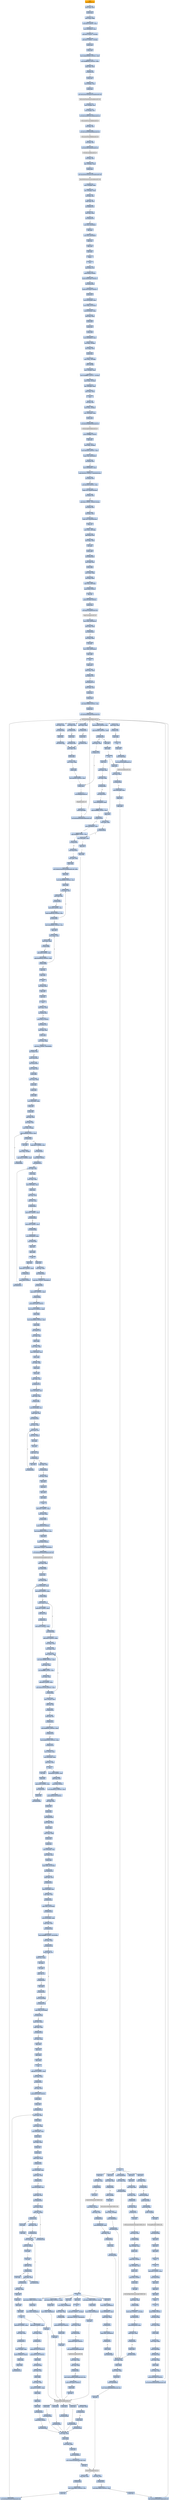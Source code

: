digraph G {
node[shape=rectangle,style=filled,fillcolor=lightsteelblue,color=lightsteelblue]
bgcolor="transparent"
a0x00417770call_0x00422739[label="start\ncall 0x00422739",color="lightgrey",fillcolor="orange"];
a0x00422739movl_edi_edi[label="0x00422739\nmovl %edi, %edi"];
a0x0042273bpushl_ebp[label="0x0042273b\npushl %ebp"];
a0x0042273cmovl_esp_ebp[label="0x0042273c\nmovl %esp, %ebp"];
a0x0042273esubl_0x10UINT8_esp[label="0x0042273e\nsubl $0x10<UINT8>, %esp"];
a0x00422741movl_0x0048bcf4_eax[label="0x00422741\nmovl 0x0048bcf4, %eax"];
a0x00422746andl_0x0UINT8__8ebp_[label="0x00422746\nandl $0x0<UINT8>, -8(%ebp)"];
a0x0042274aandl_0x0UINT8__4ebp_[label="0x0042274a\nandl $0x0<UINT8>, -4(%ebp)"];
a0x0042274epushl_ebx[label="0x0042274e\npushl %ebx"];
a0x0042274fpushl_edi[label="0x0042274f\npushl %edi"];
a0x00422750movl_0xbb40e64eUINT32_edi[label="0x00422750\nmovl $0xbb40e64e<UINT32>, %edi"];
a0x00422755movl_0xffff0000UINT32_ebx[label="0x00422755\nmovl $0xffff0000<UINT32>, %ebx"];
a0x0042275acmpl_edi_eax[label="0x0042275a\ncmpl %edi, %eax"];
a0x0042275cje_0x0042276b[label="0x0042275c\nje 0x0042276b"];
a0x0042276bpushl_esi[label="0x0042276b\npushl %esi"];
a0x0042276cleal__8ebp__eax[label="0x0042276c\nleal -8(%ebp), %eax"];
a0x0042276fpushl_eax[label="0x0042276f\npushl %eax"];
a0x00422770call_GetSystemTimeAsFileTime_kernel32_dll[label="0x00422770\ncall GetSystemTimeAsFileTime@kernel32.dll"];
GetSystemTimeAsFileTime_kernel32_dll[label="GetSystemTimeAsFileTime@kernel32.dll",color="lightgrey",fillcolor="lightgrey"];
a0x00422776movl__4ebp__esi[label="0x00422776\nmovl -4(%ebp), %esi"];
a0x00422779xorl__8ebp__esi[label="0x00422779\nxorl -8(%ebp), %esi"];
a0x0042277ccall_GetCurrentProcessId_kernel32_dll[label="0x0042277c\ncall GetCurrentProcessId@kernel32.dll"];
GetCurrentProcessId_kernel32_dll[label="GetCurrentProcessId@kernel32.dll",color="lightgrey",fillcolor="lightgrey"];
a0x00422782xorl_eax_esi[label="0x00422782\nxorl %eax, %esi"];
a0x00422784call_GetCurrentThreadId_kernel32_dll[label="0x00422784\ncall GetCurrentThreadId@kernel32.dll"];
GetCurrentThreadId_kernel32_dll[label="GetCurrentThreadId@kernel32.dll",color="lightgrey",fillcolor="lightgrey"];
a0x0042278axorl_eax_esi[label="0x0042278a\nxorl %eax, %esi"];
a0x0042278ccall_GetTickCount_kernel32_dll[label="0x0042278c\ncall GetTickCount@kernel32.dll"];
GetTickCount_kernel32_dll[label="GetTickCount@kernel32.dll",color="lightgrey",fillcolor="lightgrey"];
a0x00422792xorl_eax_esi[label="0x00422792\nxorl %eax, %esi"];
a0x00422794leal__16ebp__eax[label="0x00422794\nleal -16(%ebp), %eax"];
a0x00422797pushl_eax[label="0x00422797\npushl %eax"];
a0x00422798call_QueryPerformanceCounter_kernel32_dll[label="0x00422798\ncall QueryPerformanceCounter@kernel32.dll"];
QueryPerformanceCounter_kernel32_dll[label="QueryPerformanceCounter@kernel32.dll",color="lightgrey",fillcolor="lightgrey"];
a0x0042279emovl__12ebp__eax[label="0x0042279e\nmovl -12(%ebp), %eax"];
a0x004227a1xorl__16ebp__eax[label="0x004227a1\nxorl -16(%ebp), %eax"];
a0x004227a4xorl_eax_esi[label="0x004227a4\nxorl %eax, %esi"];
a0x004227a6cmpl_edi_esi[label="0x004227a6\ncmpl %edi, %esi"];
a0x004227a8jne_0x004227b1[label="0x004227a8\njne 0x004227b1"];
a0x004227b1testl_esi_ebx[label="0x004227b1\ntestl %esi, %ebx"];
a0x004227b3jne_0x004227bc[label="0x004227b3\njne 0x004227bc"];
a0x004227bcmovl_esi_0x0048bcf4[label="0x004227bc\nmovl %esi, 0x0048bcf4"];
a0x004227c2notl_esi[label="0x004227c2\nnotl %esi"];
a0x004227c4movl_esi_0x0048bcf8[label="0x004227c4\nmovl %esi, 0x0048bcf8"];
a0x004227capopl_esi[label="0x004227ca\npopl %esi"];
a0x004227cbpopl_edi[label="0x004227cb\npopl %edi"];
a0x004227ccpopl_ebx[label="0x004227cc\npopl %ebx"];
a0x004227cdleave_[label="0x004227cd\nleave "];
a0x004227ceret[label="0x004227ce\nret"];
a0x00417775jmp_0x004175f3[label="0x00417775\njmp 0x004175f3"];
a0x004175f3pushl_0x58UINT8[label="0x004175f3\npushl $0x58<UINT8>"];
a0x004175f5pushl_0x487648UINT32[label="0x004175f5\npushl $0x487648<UINT32>"];
a0x004175facall_0x00419040[label="0x004175fa\ncall 0x00419040"];
a0x00419040pushl_0x4190a0UINT32[label="0x00419040\npushl $0x4190a0<UINT32>"];
a0x00419045pushl_fs_0[label="0x00419045\npushl %fs:0"];
a0x0041904cmovl_0x10esp__eax[label="0x0041904c\nmovl 0x10(%esp), %eax"];
a0x00419050movl_ebp_0x10esp_[label="0x00419050\nmovl %ebp, 0x10(%esp)"];
a0x00419054leal_0x10esp__ebp[label="0x00419054\nleal 0x10(%esp), %ebp"];
a0x00419058subl_eax_esp[label="0x00419058\nsubl %eax, %esp"];
a0x0041905apushl_ebx[label="0x0041905a\npushl %ebx"];
a0x0041905bpushl_esi[label="0x0041905b\npushl %esi"];
a0x0041905cpushl_edi[label="0x0041905c\npushl %edi"];
a0x0041905dmovl_0x0048bcf4_eax[label="0x0041905d\nmovl 0x0048bcf4, %eax"];
a0x00419062xorl_eax__4ebp_[label="0x00419062\nxorl %eax, -4(%ebp)"];
a0x00419065xorl_ebp_eax[label="0x00419065\nxorl %ebp, %eax"];
a0x00419067pushl_eax[label="0x00419067\npushl %eax"];
a0x00419068movl_esp__24ebp_[label="0x00419068\nmovl %esp, -24(%ebp)"];
a0x0041906bpushl__8ebp_[label="0x0041906b\npushl -8(%ebp)"];
a0x0041906emovl__4ebp__eax[label="0x0041906e\nmovl -4(%ebp), %eax"];
a0x00419071movl_0xfffffffeUINT32__4ebp_[label="0x00419071\nmovl $0xfffffffe<UINT32>, -4(%ebp)"];
a0x00419078movl_eax__8ebp_[label="0x00419078\nmovl %eax, -8(%ebp)"];
a0x0041907bleal__16ebp__eax[label="0x0041907b\nleal -16(%ebp), %eax"];
a0x0041907emovl_eax_fs_0[label="0x0041907e\nmovl %eax, %fs:0"];
a0x00419084ret[label="0x00419084\nret"];
a0x004175ffxorl_esi_esi[label="0x004175ff\nxorl %esi, %esi"];
a0x00417601movl_esi__4ebp_[label="0x00417601\nmovl %esi, -4(%ebp)"];
a0x00417604leal__104ebp__eax[label="0x00417604\nleal -104(%ebp), %eax"];
a0x00417607pushl_eax[label="0x00417607\npushl %eax"];
a0x00417608call_GetStartupInfoW_kernel32_dll[label="0x00417608\ncall GetStartupInfoW@kernel32.dll"];
GetStartupInfoW_kernel32_dll[label="GetStartupInfoW@kernel32.dll",color="lightgrey",fillcolor="lightgrey"];
a0x0041760epushl_0xfffffffeUINT8[label="0x0041760e\npushl $0xfffffffe<UINT8>"];
a0x00417610popl_edi[label="0x00417610\npopl %edi"];
a0x00417611movl_edi__4ebp_[label="0x00417611\nmovl %edi, -4(%ebp)"];
a0x00417614movl_0x5a4dUINT32_eax[label="0x00417614\nmovl $0x5a4d<UINT32>, %eax"];
a0x00417619cmpw_ax_0x00400000[label="0x00417619\ncmpw %ax, 0x00400000"];
a0x00417620jne_0x0041765a[label="0x00417620\njne 0x0041765a"];
a0x00417622movl_0x0040003c_eax[label="0x00417622\nmovl 0x0040003c, %eax"];
a0x00417627cmpl_0x4550UINT32_0x400000eax_[label="0x00417627\ncmpl $0x4550<UINT32>, 0x400000(%eax)"];
a0x00417631jne_0x0041765a[label="0x00417631\njne 0x0041765a"];
a0x00417633movl_0x10bUINT32_ecx[label="0x00417633\nmovl $0x10b<UINT32>, %ecx"];
a0x00417638cmpw_cx_0x400018eax_[label="0x00417638\ncmpw %cx, 0x400018(%eax)"];
a0x0041763fjne_0x0041765a[label="0x0041763f\njne 0x0041765a"];
a0x00417641cmpl_0xeUINT8_0x400074eax_[label="0x00417641\ncmpl $0xe<UINT8>, 0x400074(%eax)"];
a0x00417648jbe_0x0041765a[label="0x00417648\njbe 0x0041765a"];
a0x0041764axorl_ecx_ecx[label="0x0041764a\nxorl %ecx, %ecx"];
a0x0041764ccmpl_esi_0x4000e8eax_[label="0x0041764c\ncmpl %esi, 0x4000e8(%eax)"];
a0x00417652setne_cl[label="0x00417652\nsetne %cl"];
a0x00417655movl_ecx__28ebp_[label="0x00417655\nmovl %ecx, -28(%ebp)"];
a0x00417658jmp_0x0041765d[label="0x00417658\njmp 0x0041765d"];
a0x0041765dxorl_ebx_ebx[label="0x0041765d\nxorl %ebx, %ebx"];
a0x0041765fincl_ebx[label="0x0041765f\nincl %ebx"];
a0x00417660pushl_ebx[label="0x00417660\npushl %ebx"];
a0x00417661call_0x0041ba65[label="0x00417661\ncall 0x0041ba65"];
a0x0041ba65movl_edi_edi[label="0x0041ba65\nmovl %edi, %edi"];
a0x0041ba67pushl_ebp[label="0x0041ba67\npushl %ebp"];
a0x0041ba68movl_esp_ebp[label="0x0041ba68\nmovl %esp, %ebp"];
a0x0041ba6axorl_eax_eax[label="0x0041ba6a\nxorl %eax, %eax"];
a0x0041ba6ccmpl_eax_0x8ebp_[label="0x0041ba6c\ncmpl %eax, 0x8(%ebp)"];
a0x0041ba6fpushl_0x0UINT8[label="0x0041ba6f\npushl $0x0<UINT8>"];
a0x0041ba71sete_al[label="0x0041ba71\nsete %al"];
a0x0041ba74pushl_0x1000UINT32[label="0x0041ba74\npushl $0x1000<UINT32>"];
a0x0041ba79pushl_eax[label="0x0041ba79\npushl %eax"];
a0x0041ba7acall_HeapCreate_kernel32_dll[label="0x0041ba7a\ncall HeapCreate@kernel32.dll"];
HeapCreate_kernel32_dll[label="HeapCreate@kernel32.dll",color="lightgrey",fillcolor="lightgrey"];
a0x0041ba80movl_eax_0x0048e250[label="0x0041ba80\nmovl %eax, 0x0048e250"];
a0x0041ba85testl_eax_eax[label="0x0041ba85\ntestl %eax, %eax"];
a0x0041ba87jne_0x0041ba8b[label="0x0041ba87\njne 0x0041ba8b"];
a0x0041ba8bxorl_eax_eax[label="0x0041ba8b\nxorl %eax, %eax"];
a0x0041ba8dincl_eax[label="0x0041ba8d\nincl %eax"];
a0x0041ba8emovl_eax_0x004a0a40[label="0x0041ba8e\nmovl %eax, 0x004a0a40"];
a0x0041ba93popl_ebp[label="0x0041ba93\npopl %ebp"];
a0x0041ba94ret[label="0x0041ba94\nret"];
a0x00417666popl_ecx[label="0x00417666\npopl %ecx"];
a0x00417667testl_eax_eax[label="0x00417667\ntestl %eax, %eax"];
a0x00417669jne_0x00417673[label="0x00417669\njne 0x00417673"];
a0x00417673call_0x00418778[label="0x00417673\ncall 0x00418778"];
a0x00418778movl_edi_edi[label="0x00418778\nmovl %edi, %edi"];
a0x0041877apushl_esi[label="0x0041877a\npushl %esi"];
a0x0041877bpushl_edi[label="0x0041877b\npushl %edi"];
a0x0041877cmovl_0x47db64UINT32_esi[label="0x0041877c\nmovl $0x47db64<UINT32>, %esi"];
a0x00418781pushl_esi[label="0x00418781\npushl %esi"];
a0x00418782call_GetModuleHandleW_kernel32_dll[label="0x00418782\ncall GetModuleHandleW@kernel32.dll"];
GetModuleHandleW_kernel32_dll[label="GetModuleHandleW@kernel32.dll",color="lightgrey",fillcolor="lightgrey"];
a0x00418788testl_eax_eax[label="0x00418788\ntestl %eax, %eax"];
a0x0041878ajne_0x00418793[label="0x0041878a\njne 0x00418793"];
a0x0041878cpushl_esi[label="0x0041878c\npushl %esi"];
a0x0041878dcall_0x00412565[label="0x0041878d\ncall 0x00412565"];
a0x00412565movl_edi_edi[label="0x00412565\nmovl %edi, %edi"];
a0x00412567pushl_ebp[label="0x00412567\npushl %ebp"];
a0x00412568movl_esp_ebp[label="0x00412568\nmovl %esp, %ebp"];
a0x0041256apushl_edi[label="0x0041256a\npushl %edi"];
a0x0041256bmovl_0x3e8UINT32_edi[label="0x0041256b\nmovl $0x3e8<UINT32>, %edi"];
a0x00412570pushl_edi[label="0x00412570\npushl %edi"];
a0x00412571call_Sleep_kernel32_dll[label="0x00412571\ncall Sleep@kernel32.dll"];
Sleep_kernel32_dll[label="Sleep@kernel32.dll",color="lightgrey",fillcolor="lightgrey"];
a0x00412577pushl_0x8ebp_[label="0x00412577\npushl 0x8(%ebp)"];
a0x0041257acall_GetModuleHandleW_kernel32_dll[label="0x0041257a\ncall GetModuleHandleW@kernel32.dll"];
a0x00412580addl_0x3e8UINT32_edi[label="0x00412580\naddl $0x3e8<UINT32>, %edi"];
a0x00412586cmpl_0xea60UINT32_edi[label="0x00412586\ncmpl $0xea60<UINT32>, %edi"];
a0x0041258cja_0x00412592[label="0x0041258c\nja 0x00412592"];
a0x0041258etestl_eax_eax[label="0x0041258e\ntestl %eax, %eax"];
a0x00412590je_0x00412570[label="0x00412590\nje 0x00412570"];
a0x00412592popl_edi[label="0x00412592\npopl %edi"];
a0x00412593popl_ebp[label="0x00412593\npopl %ebp"];
a0x00412594ret[label="0x00412594\nret"];
a0x00418792popl_ecx[label="0x00418792\npopl %ecx"];
a0x00418793movl_eax_edi[label="0x00418793\nmovl %eax, %edi"];
a0x00418795testl_edi_edi[label="0x00418795\ntestl %edi, %edi"];
a0x00418797je_0x004188fb[label="0x00418797\nje 0x004188fb"];
a0x004188fbcall_0x00418424[label="0x004188fb\ncall 0x00418424"];
a0x00418424movl_0x0048b958_eax[label="0x00418424\nmovl 0x0048b958, %eax"];
a0x00418429cmpl_0xffffffffUINT8_eax[label="0x00418429\ncmpl $0xffffffff<UINT8>, %eax"];
a0x0041842cje_0x00418444[label="0x0041842c\nje 0x00418444"];
a0x00418444movl_0x0048b95c_eax[label="0x00418444\nmovl 0x0048b95c, %eax"];
a0x00418449cmpl_0xffffffffUINT8_eax[label="0x00418449\ncmpl $0xffffffff<UINT8>, %eax"];
a0x0041844cje_0x0041845c[label="0x0041844c\nje 0x0041845c"];
a0x0041845cjmp_0x00418d1c[label="0x0041845c\njmp 0x00418d1c"];
a0x00418d1cmovl_edi_edi[label="0x00418d1c\nmovl %edi, %edi"];
a0x00418d1epushl_ebx[label="0x00418d1e\npushl %ebx"];
a0x00418d1fmovl_DeleteCriticalSection_kernel32_dll_ebx[label="0x00418d1f\nmovl DeleteCriticalSection@kernel32.dll, %ebx"];
a0x00418d25pushl_esi[label="0x00418d25\npushl %esi"];
a0x00418d26movl_0x48bb88UINT32_esi[label="0x00418d26\nmovl $0x48bb88<UINT32>, %esi"];
a0x00418d2bpushl_edi[label="0x00418d2b\npushl %edi"];
a0x00418d2cmovl_esi__edi[label="0x00418d2c\nmovl (%esi), %edi"];
a0x00418d2etestl_edi_edi[label="0x00418d2e\ntestl %edi, %edi"];
a0x00418d30je_0x00418d45[label="0x00418d30\nje 0x00418d45"];
a0x00418d45addl_0x8UINT8_esi[label="0x00418d45\naddl $0x8<UINT8>, %esi"];
a0x00418d48cmpl_0x48bca8UINT32_esi[label="0x00418d48\ncmpl $0x48bca8<UINT32>, %esi"];
a0x00418d4ejl_0x00418d2c[label="0x00418d4e\njl 0x00418d2c"];
a0x00418d50movl_0x48bb88UINT32_esi[label="0x00418d50\nmovl $0x48bb88<UINT32>, %esi"];
a0x00418d55popl_edi[label="0x00418d55\npopl %edi"];
a0x00418d56movl_esi__eax[label="0x00418d56\nmovl (%esi), %eax"];
a0x00418d58testl_eax_eax[label="0x00418d58\ntestl %eax, %eax"];
a0x00418d5aje_0x00418d65[label="0x00418d5a\nje 0x00418d65"];
a0x00418d65addl_0x8UINT8_esi[label="0x00418d65\naddl $0x8<UINT8>, %esi"];
a0x00418d68cmpl_0x48bca8UINT32_esi[label="0x00418d68\ncmpl $0x48bca8<UINT32>, %esi"];
a0x00418d6ejl_0x00418d56[label="0x00418d6e\njl 0x00418d56"];
a0x00418d70popl_esi[label="0x00418d70\npopl %esi"];
a0x00418d71popl_ebx[label="0x00418d71\npopl %ebx"];
a0x00418d72ret[label="0x00418d72\nret"];
a0x00418900xorl_eax_eax[label="0x00418900\nxorl %eax, %eax"];
a0x00418902popl_edi[label="0x00418902\npopl %edi"];
a0x00418903popl_esi[label="0x00418903\npopl %esi"];
a0x00418904ret[label="0x00418904\nret"];
a0x00417678testl_eax_eax[label="0x00417678\ntestl %eax, %eax"];
a0x0041767ajne_0x00417684[label="0x0041767a\njne 0x00417684"];
a0x0041767cpushl_0x10UINT8[label="0x0041767c\npushl $0x10<UINT8>"];
a0x0041767ecall_0x004175ca[label="0x0041767e\ncall 0x004175ca"];
a0x004175camovl_edi_edi[label="0x004175ca\nmovl %edi, %edi"];
a0x004175ccpushl_ebp[label="0x004175cc\npushl %ebp"];
a0x004175cdmovl_esp_ebp[label="0x004175cd\nmovl %esp, %ebp"];
a0x004175cfcmpl_0x1UINT8_0x0048dd54[label="0x004175cf\ncmpl $0x1<UINT8>, 0x0048dd54"];
a0x004175d6jne_0x004175dd[label="0x004175d6\njne 0x004175dd"];
a0x004175ddpushl_0x8ebp_[label="0x004175dd\npushl 0x8(%ebp)"];
a0x004175e0call_0x00418aed[label="0x004175e0\ncall 0x00418aed"];
a0x00418aedmovl_edi_edi[label="0x00418aed\nmovl %edi, %edi"];
a0x00418aefpushl_ebp[label="0x00418aef\npushl %ebp"];
a0x00418af0movl_esp_ebp[label="0x00418af0\nmovl %esp, %ebp"];
a0x00418af2pushl_ecx[label="0x00418af2\npushl %ecx"];
a0x00418af3pushl_ecx[label="0x00418af3\npushl %ecx"];
a0x00418af4pushl_ebx[label="0x00418af4\npushl %ebx"];
a0x00418af5movl_0x8ebp__ebx[label="0x00418af5\nmovl 0x8(%ebp), %ebx"];
a0x00418af8pushl_esi[label="0x00418af8\npushl %esi"];
a0x00418af9pushl_edi[label="0x00418af9\npushl %edi"];
a0x00418afaxorl_esi_esi[label="0x00418afa\nxorl %esi, %esi"];
a0x00418afcxorl_edi_edi[label="0x00418afc\nxorl %edi, %edi"];
a0x00418afemovl_edi__4ebp_[label="0x00418afe\nmovl %edi, -4(%ebp)"];
a0x00418b01cmpl_0x48bad0edi8__ebx[label="0x00418b01\ncmpl 0x48bad0(,%edi,8), %ebx"];
a0x00418b08je_0x00418b13[label="0x00418b08\nje 0x00418b13"];
a0x00418b0aincl_edi[label="0x00418b0a\nincl %edi"];
a0x00418b0bmovl_edi__4ebp_[label="0x00418b0b\nmovl %edi, -4(%ebp)"];
a0x00418b0ecmpl_0x17UINT8_edi[label="0x00418b0e\ncmpl $0x17<UINT8>, %edi"];
a0x00418b11jb_0x00418b01[label="0x00418b11\njb 0x00418b01"];
a0x00418b13cmpl_0x17UINT8_edi[label="0x00418b13\ncmpl $0x17<UINT8>, %edi"];
a0x00418b16jae_0x00418c93[label="0x00418b16\njae 0x00418c93"];
a0x00418b1cpushl_0x3UINT8[label="0x00418b1c\npushl $0x3<UINT8>"];
a0x00418b1ecall_0x00423471[label="0x00418b1e\ncall 0x00423471"];
a0x00423471movl_edi_edi[label="0x00423471\nmovl %edi, %edi"];
a0x00423473pushl_ebp[label="0x00423473\npushl %ebp"];
a0x00423474movl_esp_ebp[label="0x00423474\nmovl %esp, %ebp"];
a0x00423476movl_0x8ebp__ecx[label="0x00423476\nmovl 0x8(%ebp), %ecx"];
a0x00423479pushl_esi[label="0x00423479\npushl %esi"];
a0x0042347axorl_esi_esi[label="0x0042347a\nxorl %esi, %esi"];
a0x0042347ccmpl_esi_ecx[label="0x0042347c\ncmpl %esi, %ecx"];
a0x0042347ejl_0x0042349e[label="0x0042347e\njl 0x0042349e"];
a0x00423480cmpl_0x2UINT8_ecx[label="0x00423480\ncmpl $0x2<UINT8>, %ecx"];
a0x00423483jle_0x00423491[label="0x00423483\njle 0x00423491"];
a0x00423485cmpl_0x3UINT8_ecx[label="0x00423485\ncmpl $0x3<UINT8>, %ecx"];
a0x00423488jne_0x0042349e[label="0x00423488\njne 0x0042349e"];
a0x0042348amovl_0x0048dd54_eax[label="0x0042348a\nmovl 0x0048dd54, %eax"];
a0x0042348fjmp_0x004234b9[label="0x0042348f\njmp 0x004234b9"];
a0x004234b9popl_esi[label="0x004234b9\npopl %esi"];
a0x004234bapopl_ebp[label="0x004234ba\npopl %ebp"];
a0x004234bbret[label="0x004234bb\nret"];
a0x00418b23popl_ecx[label="0x00418b23\npopl %ecx"];
a0x00418b24cmpl_0x1UINT8_eax[label="0x00418b24\ncmpl $0x1<UINT8>, %eax"];
a0x00418b27je_0x00418c61[label="0x00418b27\nje 0x00418c61"];
a0x00418b2dpushl_0x3UINT8[label="0x00418b2d\npushl $0x3<UINT8>"];
a0x00418b2fcall_0x00423471[label="0x00418b2f\ncall 0x00423471"];
a0x00418b34popl_ecx[label="0x00418b34\npopl %ecx"];
a0x00418b35testl_eax_eax[label="0x00418b35\ntestl %eax, %eax"];
a0x00418b37jne_0x00418b46[label="0x00418b37\njne 0x00418b46"];
a0x00418b39cmpl_0x1UINT8_0x0048b318[label="0x00418b39\ncmpl $0x1<UINT8>, 0x0048b318"];
a0x00418b40je_0x00418c61[label="0x00418b40\nje 0x00418c61"];
a0x00418b46cmpl_0xfcUINT32_ebx[label="0x00418b46\ncmpl $0xfc<UINT32>, %ebx"];
a0x00418b4cje_0x00418c93[label="0x00418b4c\nje 0x00418c93"];
a0x00418b52pushl_0x47e160UINT32[label="0x00418b52\npushl $0x47e160<UINT32>"];
a0x00418b57movl_0x314UINT32_ebx[label="0x00418b57\nmovl $0x314<UINT32>, %ebx"];
a0x00418b5cpushl_ebx[label="0x00418b5c\npushl %ebx"];
a0x00418b5dmovl_0x48ddb0UINT32_edi[label="0x00418b5d\nmovl $0x48ddb0<UINT32>, %edi"];
a0x00418b62pushl_edi[label="0x00418b62\npushl %edi"];
a0x00418b63call_0x004227cf[label="0x00418b63\ncall 0x004227cf"];
a0x004227cfmovl_edi_edi[label="0x004227cf\nmovl %edi, %edi"];
a0x004227d1pushl_ebp[label="0x004227d1\npushl %ebp"];
a0x004227d2movl_esp_ebp[label="0x004227d2\nmovl %esp, %ebp"];
a0x004227d4movl_0x8ebp__ecx[label="0x004227d4\nmovl 0x8(%ebp), %ecx"];
a0x004227d7pushl_ebx[label="0x004227d7\npushl %ebx"];
a0x004227d8xorl_ebx_ebx[label="0x004227d8\nxorl %ebx, %ebx"];
a0x004227dapushl_esi[label="0x004227da\npushl %esi"];
a0x004227dbpushl_edi[label="0x004227db\npushl %edi"];
a0x004227dccmpl_ebx_ecx[label="0x004227dc\ncmpl %ebx, %ecx"];
a0x004227deje_0x004227e7[label="0x004227de\nje 0x004227e7"];
a0x004227e0movl_0xcebp__edi[label="0x004227e0\nmovl 0xc(%ebp), %edi"];
a0x004227e3cmpl_ebx_edi[label="0x004227e3\ncmpl %ebx, %edi"];
a0x004227e5ja_0x00422802[label="0x004227e5\nja 0x00422802"];
a0x00422802movl_0x10ebp__esi[label="0x00422802\nmovl 0x10(%ebp), %esi"];
a0x00422805cmpl_ebx_esi[label="0x00422805\ncmpl %ebx, %esi"];
a0x00422807jne_0x0042280d[label="0x00422807\njne 0x0042280d"];
a0x0042280dmovl_ecx_edx[label="0x0042280d\nmovl %ecx, %edx"];
a0x0042280fmovb_esi__al[label="0x0042280f\nmovb (%esi), %al"];
a0x00422811movb_al_edx_[label="0x00422811\nmovb %al, (%edx)"];
a0x00422813incl_edx[label="0x00422813\nincl %edx"];
a0x00422814incl_esi[label="0x00422814\nincl %esi"];
a0x00422815cmpb_bl_al[label="0x00422815\ncmpb %bl, %al"];
a0x00422817je_0x0042281c[label="0x00422817\nje 0x0042281c"];
a0x00422819decl_edi[label="0x00422819\ndecl %edi"];
a0x0042281ajne_0x0042280f[label="0x0042281a\njne 0x0042280f"];
a0x0042281ccmpl_ebx_edi[label="0x0042281c\ncmpl %ebx, %edi"];
a0x0042281ejne_0x00422830[label="0x0042281e\njne 0x00422830"];
a0x00422830xorl_eax_eax[label="0x00422830\nxorl %eax, %eax"];
a0x00422832popl_edi[label="0x00422832\npopl %edi"];
a0x00422833popl_esi[label="0x00422833\npopl %esi"];
a0x00422834popl_ebx[label="0x00422834\npopl %ebx"];
a0x00422835popl_ebp[label="0x00422835\npopl %ebp"];
a0x00422836ret[label="0x00422836\nret"];
a0x00418b68addl_0xcUINT8_esp[label="0x00418b68\naddl $0xc<UINT8>, %esp"];
a0x00418b6btestl_eax_eax[label="0x00418b6b\ntestl %eax, %eax"];
a0x00418b6dje_0x00418b7c[label="0x00418b6d\nje 0x00418b7c"];
a0x00418b7cpushl_0x104UINT32[label="0x00418b7c\npushl $0x104<UINT32>"];
a0x00418b81movl_0x48ddc9UINT32_esi[label="0x00418b81\nmovl $0x48ddc9<UINT32>, %esi"];
a0x00418b86pushl_esi[label="0x00418b86\npushl %esi"];
a0x00418b87pushl_0x0UINT8[label="0x00418b87\npushl $0x0<UINT8>"];
a0x00418b89movb_0x0UINT8_0x0048decd[label="0x00418b89\nmovb $0x0<UINT8>, 0x0048decd"];
a0x00418b90call_GetModuleFileNameA_kernel32_dll[label="0x00418b90\ncall GetModuleFileNameA@kernel32.dll"];
GetModuleFileNameA_kernel32_dll[label="GetModuleFileNameA@kernel32.dll",color="lightgrey",fillcolor="lightgrey"];
a0x00418b96testl_eax_eax[label="0x00418b96\ntestl %eax, %eax"];
a0x00418b98jne_0x00418bc0[label="0x00418b98\njne 0x00418bc0"];
a0x00418bc0pushl_esi[label="0x00418bc0\npushl %esi"];
a0x00418bc1call_0x00414bb0[label="0x00418bc1\ncall 0x00414bb0"];
a0x00414bb0movl_0x4esp__ecx[label="0x00414bb0\nmovl 0x4(%esp), %ecx"];
a0x00414bb4testl_0x3UINT32_ecx[label="0x00414bb4\ntestl $0x3<UINT32>, %ecx"];
a0x00414bbaje_0x00414be0[label="0x00414bba\nje 0x00414be0"];
a0x00414bbcmovb_ecx__al[label="0x00414bbc\nmovb (%ecx), %al"];
a0x00414bbeaddl_0x1UINT8_ecx[label="0x00414bbe\naddl $0x1<UINT8>, %ecx"];
a0x00414bc1testb_al_al[label="0x00414bc1\ntestb %al, %al"];
a0x00414bc3je_0x00414c13[label="0x00414bc3\nje 0x00414c13"];
a0x00414bc5testl_0x3UINT32_ecx[label="0x00414bc5\ntestl $0x3<UINT32>, %ecx"];
a0x00414bcbjne_0x00414bbc[label="0x00414bcb\njne 0x00414bbc"];
a0x00414bcdaddl_0x0UINT32_eax[label="0x00414bcd\naddl $0x0<UINT32>, %eax"];
a0x00414bd2leal_esp__esp[label="0x00414bd2\nleal (%esp), %esp"];
a0x00414bd9leal_esp__esp[label="0x00414bd9\nleal (%esp), %esp"];
a0x00414be0movl_ecx__eax[label="0x00414be0\nmovl (%ecx), %eax"];
a0x00414be2movl_0x7efefeffUINT32_edx[label="0x00414be2\nmovl $0x7efefeff<UINT32>, %edx"];
a0x00414be7addl_eax_edx[label="0x00414be7\naddl %eax, %edx"];
a0x00414be9xorl_0xffffffffUINT8_eax[label="0x00414be9\nxorl $0xffffffff<UINT8>, %eax"];
a0x00414becxorl_edx_eax[label="0x00414bec\nxorl %edx, %eax"];
a0x00414beeaddl_0x4UINT8_ecx[label="0x00414bee\naddl $0x4<UINT8>, %ecx"];
a0x00414bf1testl_0x81010100UINT32_eax[label="0x00414bf1\ntestl $0x81010100<UINT32>, %eax"];
a0x00414bf6je_0x00414be0[label="0x00414bf6\nje 0x00414be0"];
a0x00414bf8movl__4ecx__eax[label="0x00414bf8\nmovl -4(%ecx), %eax"];
a0x00414bfbtestb_al_al[label="0x00414bfb\ntestb %al, %al"];
a0x00414bfdje_0x00414c31[label="0x00414bfd\nje 0x00414c31"];
a0x00414bfftestb_ah_ah[label="0x00414bff\ntestb %ah, %ah"];
a0x00414c01je_0x00414c27[label="0x00414c01\nje 0x00414c27"];
a0x00414c03testl_0xff0000UINT32_eax[label="0x00414c03\ntestl $0xff0000<UINT32>, %eax"];
a0x00414c08je_0x00414c1d[label="0x00414c08\nje 0x00414c1d"];
a0x00414c0atestl_0xff000000UINT32_eax[label="0x00414c0a\ntestl $0xff000000<UINT32>, %eax"];
a0x00414c0fje_0x00414c13[label="0x00414c0f\nje 0x00414c13"];
a0x00414c13leal__1ecx__eax[label="0x00414c13\nleal -1(%ecx), %eax"];
a0x00414c16movl_0x4esp__ecx[label="0x00414c16\nmovl 0x4(%esp), %ecx"];
a0x00414c1asubl_ecx_eax[label="0x00414c1a\nsubl %ecx, %eax"];
a0x00414c1cret[label="0x00414c1c\nret"];
a0x00418bc6incl_eax[label="0x00418bc6\nincl %eax"];
a0x00418bc7popl_ecx[label="0x00418bc7\npopl %ecx"];
a0x00418bc8cmpl_0x3cUINT8_eax[label="0x00418bc8\ncmpl $0x3c<UINT8>, %eax"];
a0x00418bcbjbe_0x00418c05[label="0x00418bcb\njbe 0x00418c05"];
a0x00418bcdpushl_esi[label="0x00418bcd\npushl %esi"];
a0x00418bcecall_0x00414bb0[label="0x00418bce\ncall 0x00414bb0"];
a0x00418bd3subl_0x3bUINT8_esi[label="0x00418bd3\nsubl $0x3b<UINT8>, %esi"];
a0x00418bd6addl_esi_eax[label="0x00418bd6\naddl %esi, %eax"];
a0x00418bd8pushl_0x3UINT8[label="0x00418bd8\npushl $0x3<UINT8>"];
a0x00418bdamovl_0x48e0c4UINT32_ecx[label="0x00418bda\nmovl $0x48e0c4<UINT32>, %ecx"];
a0x00418bdfpushl_0x47e144UINT32[label="0x00418bdf\npushl $0x47e144<UINT32>"];
a0x00418be4subl_eax_ecx[label="0x00418be4\nsubl %eax, %ecx"];
a0x00418be6pushl_ecx[label="0x00418be6\npushl %ecx"];
a0x00418be7pushl_eax[label="0x00418be7\npushl %eax"];
a0x00418be8call_0x00423206[label="0x00418be8\ncall 0x00423206"];
a0x00423206movl_edi_edi[label="0x00423206\nmovl %edi, %edi"];
a0x00423208pushl_ebp[label="0x00423208\npushl %ebp"];
a0x00423209movl_esp_ebp[label="0x00423209\nmovl %esp, %ebp"];
a0x0042320bpushl_ebx[label="0x0042320b\npushl %ebx"];
a0x0042320cpushl_esi[label="0x0042320c\npushl %esi"];
a0x0042320dmovl_0x8ebp__esi[label="0x0042320d\nmovl 0x8(%ebp), %esi"];
a0x00423210xorl_ebx_ebx[label="0x00423210\nxorl %ebx, %ebx"];
a0x00423212pushl_edi[label="0x00423212\npushl %edi"];
a0x00423213cmpl_ebx_0x14ebp_[label="0x00423213\ncmpl %ebx, 0x14(%ebp)"];
a0x00423216jne_0x00423228[label="0x00423216\njne 0x00423228"];
a0x00423228cmpl_ebx_esi[label="0x00423228\ncmpl %ebx, %esi"];
a0x0042322aje_0x00423233[label="0x0042322a\nje 0x00423233"];
a0x0042322cmovl_0xcebp__edi[label="0x0042322c\nmovl 0xc(%ebp), %edi"];
a0x0042322fcmpl_ebx_edi[label="0x0042322f\ncmpl %ebx, %edi"];
a0x00423231ja_0x0042324e[label="0x00423231\nja 0x0042324e"];
a0x0042324ecmpl_ebx_0x14ebp_[label="0x0042324e\ncmpl %ebx, 0x14(%ebp)"];
a0x00423251jne_0x00423257[label="0x00423251\njne 0x00423257"];
a0x00423257movl_0x10ebp__edx[label="0x00423257\nmovl 0x10(%ebp), %edx"];
a0x0042325acmpl_ebx_edx[label="0x0042325a\ncmpl %ebx, %edx"];
a0x0042325cjne_0x00423262[label="0x0042325c\njne 0x00423262"];
a0x00423262cmpl_0xffffffffUINT8_0x14ebp_[label="0x00423262\ncmpl $0xffffffff<UINT8>, 0x14(%ebp)"];
a0x00423266movl_esi_eax[label="0x00423266\nmovl %esi, %eax"];
a0x00423268jne_0x00423279[label="0x00423268\njne 0x00423279"];
a0x00423279movb_edx__cl[label="0x00423279\nmovb (%edx), %cl"];
a0x0042327bmovb_cl_eax_[label="0x0042327b\nmovb %cl, (%eax)"];
a0x0042327dincl_eax[label="0x0042327d\nincl %eax"];
a0x0042327eincl_edx[label="0x0042327e\nincl %edx"];
a0x0042327fcmpb_bl_cl[label="0x0042327f\ncmpb %bl, %cl"];
a0x00423281je_0x0042328b[label="0x00423281\nje 0x0042328b"];
a0x00423283decl_edi[label="0x00423283\ndecl %edi"];
a0x00423284je_0x0042328b[label="0x00423284\nje 0x0042328b"];
a0x00423286decl_0x14ebp_[label="0x00423286\ndecl 0x14(%ebp)"];
a0x00423289jne_0x00423279[label="0x00423289\njne 0x00423279"];
a0x0042328bcmpl_ebx_0x14ebp_[label="0x0042328b\ncmpl %ebx, 0x14(%ebp)"];
a0x0042328ejne_0x00423292[label="0x0042328e\njne 0x00423292"];
a0x00423290movb_bl_eax_[label="0x00423290\nmovb %bl, (%eax)"];
a0x00423292cmpl_ebx_edi[label="0x00423292\ncmpl %ebx, %edi"];
a0x00423294jne_0x00423221[label="0x00423294\njne 0x00423221"];
a0x00423221xorl_eax_eax[label="0x00423221\nxorl %eax, %eax"];
a0x00423223popl_edi[label="0x00423223\npopl %edi"];
a0x00423224popl_esi[label="0x00423224\npopl %esi"];
a0x00423225popl_ebx[label="0x00423225\npopl %ebx"];
a0x00423226popl_ebp[label="0x00423226\npopl %ebp"];
a0x00423227ret[label="0x00423227\nret"];
a0x00418bedaddl_0x14UINT8_esp[label="0x00418bed\naddl $0x14<UINT8>, %esp"];
a0x00418bf0testl_eax_eax[label="0x00418bf0\ntestl %eax, %eax"];
a0x00418bf2je_0x00418c05[label="0x00418bf2\nje 0x00418c05"];
a0x00418c05xorl_esi_esi[label="0x00418c05\nxorl %esi, %esi"];
a0x00418c07pushl_0x47e140UINT32[label="0x00418c07\npushl $0x47e140<UINT32>"];
a0x00418c0cpushl_ebx[label="0x00418c0c\npushl %ebx"];
a0x00418c0dpushl_edi[label="0x00418c0d\npushl %edi"];
a0x00418c0ecall_0x0042314a[label="0x00418c0e\ncall 0x0042314a"];
a0x0042314amovl_edi_edi[label="0x0042314a\nmovl %edi, %edi"];
a0x0042314cpushl_ebp[label="0x0042314c\npushl %ebp"];
a0x0042314dmovl_esp_ebp[label="0x0042314d\nmovl %esp, %ebp"];
a0x0042314fmovl_0x8ebp__eax[label="0x0042314f\nmovl 0x8(%ebp), %eax"];
a0x00423152pushl_ebx[label="0x00423152\npushl %ebx"];
a0x00423153xorl_ebx_ebx[label="0x00423153\nxorl %ebx, %ebx"];
a0x00423155pushl_esi[label="0x00423155\npushl %esi"];
a0x00423156pushl_edi[label="0x00423156\npushl %edi"];
a0x00423157cmpl_ebx_eax[label="0x00423157\ncmpl %ebx, %eax"];
a0x00423159je_0x00423162[label="0x00423159\nje 0x00423162"];
a0x0042315bmovl_0xcebp__edi[label="0x0042315b\nmovl 0xc(%ebp), %edi"];
a0x0042315ecmpl_ebx_edi[label="0x0042315e\ncmpl %ebx, %edi"];
a0x00423160ja_0x0042317d[label="0x00423160\nja 0x0042317d"];
a0x0042317dmovl_0x10ebp__esi[label="0x0042317d\nmovl 0x10(%ebp), %esi"];
a0x00423180cmpl_ebx_esi[label="0x00423180\ncmpl %ebx, %esi"];
a0x00423182jne_0x00423188[label="0x00423182\njne 0x00423188"];
a0x00423188movl_eax_edx[label="0x00423188\nmovl %eax, %edx"];
a0x0042318acmpb_bl_edx_[label="0x0042318a\ncmpb %bl, (%edx)"];
a0x0042318cje_0x00423192[label="0x0042318c\nje 0x00423192"];
a0x0042318eincl_edx[label="0x0042318e\nincl %edx"];
a0x0042318fdecl_edi[label="0x0042318f\ndecl %edi"];
a0x00423190jne_0x0042318a[label="0x00423190\njne 0x0042318a"];
a0x00423192cmpl_ebx_edi[label="0x00423192\ncmpl %ebx, %edi"];
a0x00423194je_0x00423184[label="0x00423194\nje 0x00423184"];
a0x00423196movb_esi__cl[label="0x00423196\nmovb (%esi), %cl"];
a0x00423198movb_cl_edx_[label="0x00423198\nmovb %cl, (%edx)"];
a0x0042319aincl_edx[label="0x0042319a\nincl %edx"];
a0x0042319bincl_esi[label="0x0042319b\nincl %esi"];
a0x0042319ccmpb_bl_cl[label="0x0042319c\ncmpb %bl, %cl"];
a0x0042319eje_0x004231a3[label="0x0042319e\nje 0x004231a3"];
a0x004231a0decl_edi[label="0x004231a0\ndecl %edi"];
a0x004231a1jne_0x00423196[label="0x004231a1\njne 0x00423196"];
a0x004231a3cmpl_ebx_edi[label="0x004231a3\ncmpl %ebx, %edi"];
a0x004231a5jne_0x004231b7[label="0x004231a5\njne 0x004231b7"];
a0x004231b7xorl_eax_eax[label="0x004231b7\nxorl %eax, %eax"];
a0x004231b9popl_edi[label="0x004231b9\npopl %edi"];
a0x004231bapopl_esi[label="0x004231ba\npopl %esi"];
a0x004231bbpopl_ebx[label="0x004231bb\npopl %ebx"];
a0x004231bcpopl_ebp[label="0x004231bc\npopl %ebp"];
a0x004231bdret[label="0x004231bd\nret"];
a0x00418c13addl_0xcUINT8_esp[label="0x00418c13\naddl $0xc<UINT8>, %esp"];
a0x00418c16testl_eax_eax[label="0x00418c16\ntestl %eax, %eax"];
a0x00418c18je_0x00418c27[label="0x00418c18\nje 0x00418c27"];
a0x00418c27movl__4ebp__eax[label="0x00418c27\nmovl -4(%ebp), %eax"];
a0x00418c2apushl_0x48bad4eax8_[label="0x00418c2a\npushl 0x48bad4(,%eax,8)"];
a0x00418c31pushl_ebx[label="0x00418c31\npushl %ebx"];
a0x00418c32pushl_edi[label="0x00418c32\npushl %edi"];
a0x00418c33call_0x0042314a[label="0x00418c33\ncall 0x0042314a"];
a0x00418c38addl_0xcUINT8_esp[label="0x00418c38\naddl $0xc<UINT8>, %esp"];
a0x00418c3btestl_eax_eax[label="0x00418c3b\ntestl %eax, %eax"];
a0x00418c3dje_0x00418c4c[label="0x00418c3d\nje 0x00418c4c"];
a0x00418c4cpushl_0x12010UINT32[label="0x00418c4c\npushl $0x12010<UINT32>"];
a0x00418c51pushl_0x47e118UINT32[label="0x00418c51\npushl $0x47e118<UINT32>"];
a0x00418c56pushl_edi[label="0x00418c56\npushl %edi"];
a0x00418c57call_0x00423308[label="0x00418c57\ncall 0x00423308"];
a0x00423308movl_edi_edi[label="0x00423308\nmovl %edi, %edi"];
a0x0042330apushl_ebp[label="0x0042330a\npushl %ebp"];
a0x0042330bmovl_esp_ebp[label="0x0042330b\nmovl %esp, %ebp"];
a0x0042330dsubl_0x14UINT8_esp[label="0x0042330d\nsubl $0x14<UINT8>, %esp"];
a0x00423310pushl_ebx[label="0x00423310\npushl %ebx"];
a0x00423311pushl_esi[label="0x00423311\npushl %esi"];
a0x00423312pushl_edi[label="0x00423312\npushl %edi"];
a0x00423313call_0x0041832f[label="0x00423313\ncall 0x0041832f"];
a0x0041832fpushl_0x0UINT8[label="0x0041832f\npushl $0x0<UINT8>"];
a0x00418331call_0x004182bd[label="0x00418331\ncall 0x004182bd"];
a0x004182bdmovl_edi_edi[label="0x004182bd\nmovl %edi, %edi"];
a0x004182bfpushl_ebp[label="0x004182bf\npushl %ebp"];
a0x004182c0movl_esp_ebp[label="0x004182c0\nmovl %esp, %ebp"];
a0x004182c2pushl_esi[label="0x004182c2\npushl %esi"];
a0x004182c3pushl_0x0048b95c[label="0x004182c3\npushl 0x0048b95c"];
a0x004182c9movl_TlsGetValue_kernel32_dll_esi[label="0x004182c9\nmovl TlsGetValue@kernel32.dll, %esi"];
a0x004182cfcall_esi[label="0x004182cf\ncall %esi"];
TlsGetValue_kernel32_dll[label="TlsGetValue@kernel32.dll",color="lightgrey",fillcolor="lightgrey"];
a0x004182d1testl_eax_eax[label="0x004182d1\ntestl %eax, %eax"];
a0x004182d3je_0x004182f6[label="0x004182d3\nje 0x004182f6"];
a0x004182f6movl_0x47db64UINT32_esi[label="0x004182f6\nmovl $0x47db64<UINT32>, %esi"];
a0x004182fbpushl_esi[label="0x004182fb\npushl %esi"];
a0x004182fccall_GetModuleHandleW_kernel32_dll[label="0x004182fc\ncall GetModuleHandleW@kernel32.dll"];
a0x00418302testl_eax_eax[label="0x00418302\ntestl %eax, %eax"];
a0x00418304jne_0x00418311[label="0x00418304\njne 0x00418311"];
a0x00418306pushl_esi[label="0x00418306\npushl %esi"];
a0x00418307call_0x00412565[label="0x00418307\ncall 0x00412565"];
a0x0041830cpopl_ecx[label="0x0041830c\npopl %ecx"];
a0x0041830dtestl_eax_eax[label="0x0041830d\ntestl %eax, %eax"];
a0x0041830fje_0x00418329[label="0x0041830f\nje 0x00418329"];
a0x00418329movl_0x8ebp__eax[label="0x00418329\nmovl 0x8(%ebp), %eax"];
a0x0041832cpopl_esi[label="0x0041832c\npopl %esi"];
a0x0041832dpopl_ebp[label="0x0041832d\npopl %ebp"];
a0x0041832eret[label="0x0041832e\nret"];
a0x00418336popl_ecx[label="0x00418336\npopl %ecx"];
a0x00418337ret[label="0x00418337\nret"];
a0x00423318andl_0x0UINT8__4ebp_[label="0x00423318\nandl $0x0<UINT8>, -4(%ebp)"];
a0x0042331ccmpl_0x0UINT8_0x0048e540[label="0x0042331c\ncmpl $0x0<UINT8>, 0x0048e540"];
a0x00423323movl_eax_ebx[label="0x00423323\nmovl %eax, %ebx"];
a0x00423325jne_0x004233b9[label="0x00423325\njne 0x004233b9"];
a0x0042332bpushl_0x47edb0UINT32[label="0x0042332b\npushl $0x47edb0<UINT32>"];
a0x00423330call_LoadLibraryA_kernel32_dll[label="0x00423330\ncall LoadLibraryA@kernel32.dll"];
LoadLibraryA_kernel32_dll[label="LoadLibraryA@kernel32.dll",color="lightgrey",fillcolor="lightgrey"];
a0x00423336movl_eax_edi[label="0x00423336\nmovl %eax, %edi"];
a0x00423338testl_edi_edi[label="0x00423338\ntestl %edi, %edi"];
a0x0042333aje_0x0042346a[label="0x0042333a\nje 0x0042346a"];
a0x00423340movl_GetProcAddress_kernel32_dll_esi[label="0x00423340\nmovl GetProcAddress@kernel32.dll, %esi"];
a0x00423346pushl_0x47eda4UINT32[label="0x00423346\npushl $0x47eda4<UINT32>"];
a0x0042334bpushl_edi[label="0x0042334b\npushl %edi"];
a0x0042334ccall_esi[label="0x0042334c\ncall %esi"];
GetProcAddress_kernel32_dll[label="GetProcAddress@kernel32.dll",color="lightgrey",fillcolor="lightgrey"];
a0x0042334etestl_eax_eax[label="0x0042334e\ntestl %eax, %eax"];
a0x00423350je_0x0042346a[label="0x00423350\nje 0x0042346a"];
a0x00423356pushl_eax[label="0x00423356\npushl %eax"];
a0x00423357call_0x004182bd[label="0x00423357\ncall 0x004182bd"];
a0x0042335cmovl_0x47ed94UINT32_esp_[label="0x0042335c\nmovl $0x47ed94<UINT32>, (%esp)"];
a0x00423363pushl_edi[label="0x00423363\npushl %edi"];
a0x00423364movl_eax_0x0048e540[label="0x00423364\nmovl %eax, 0x0048e540"];
a0x00423369call_esi[label="0x00423369\ncall %esi"];
a0x0042336bpushl_eax[label="0x0042336b\npushl %eax"];
a0x0042336ccall_0x004182bd[label="0x0042336c\ncall 0x004182bd"];
a0x00423371movl_0x47ed80UINT32_esp_[label="0x00423371\nmovl $0x47ed80<UINT32>, (%esp)"];
a0x00423378pushl_edi[label="0x00423378\npushl %edi"];
a0x00423379movl_eax_0x0048e544[label="0x00423379\nmovl %eax, 0x0048e544"];
a0x0042337ecall_esi[label="0x0042337e\ncall %esi"];
a0x00423380pushl_eax[label="0x00423380\npushl %eax"];
a0x00423381call_0x004182bd[label="0x00423381\ncall 0x004182bd"];
a0x00423386movl_0x47ed64UINT32_esp_[label="0x00423386\nmovl $0x47ed64<UINT32>, (%esp)"];
a0x0042338dpushl_edi[label="0x0042338d\npushl %edi"];
a0x0042338emovl_eax_0x0048e548[label="0x0042338e\nmovl %eax, 0x0048e548"];
a0x00423393call_esi[label="0x00423393\ncall %esi"];
a0x00423395pushl_eax[label="0x00423395\npushl %eax"];
a0x00423396call_0x004182bd[label="0x00423396\ncall 0x004182bd"];
a0x0042339bpopl_ecx[label="0x0042339b\npopl %ecx"];
a0x0042339cmovl_eax_0x0048e550[label="0x0042339c\nmovl %eax, 0x0048e550"];
a0x004233a1testl_eax_eax[label="0x004233a1\ntestl %eax, %eax"];
a0x004233a3je_0x004233b9[label="0x004233a3\nje 0x004233b9"];
a0x004233a5pushl_0x47ed4cUINT32[label="0x004233a5\npushl $0x47ed4c<UINT32>"];
a0x004233aapushl_edi[label="0x004233aa\npushl %edi"];
a0x004233abcall_esi[label="0x004233ab\ncall %esi"];
a0x004233adpushl_eax[label="0x004233ad\npushl %eax"];
a0x004233aecall_0x004182bd[label="0x004233ae\ncall 0x004182bd"];
a0x004233b3popl_ecx[label="0x004233b3\npopl %ecx"];
a0x004233b4movl_eax_0x0048e54c[label="0x004233b4\nmovl %eax, 0x0048e54c"];
a0x004233b9movl_0x0048e54c_eax[label="0x004233b9\nmovl 0x0048e54c, %eax"];
a0x004233becmpl_ebx_eax[label="0x004233be\ncmpl %ebx, %eax"];
a0x004233c0je_0x00423411[label="0x004233c0\nje 0x00423411"];
a0x004233c2cmpl_ebx_0x0048e550[label="0x004233c2\ncmpl %ebx, 0x0048e550"];
a0x004233c8je_0x00423411[label="0x004233c8\nje 0x00423411"];
a0x004233capushl_eax[label="0x004233ca\npushl %eax"];
a0x004233cbcall_0x00418338[label="0x004233cb\ncall 0x00418338"];
a0x00418338movl_edi_edi[label="0x00418338\nmovl %edi, %edi"];
a0x0041833apushl_ebp[label="0x0041833a\npushl %ebp"];
a0x0041833bmovl_esp_ebp[label="0x0041833b\nmovl %esp, %ebp"];
a0x0041833dpushl_esi[label="0x0041833d\npushl %esi"];
a0x0041833epushl_0x0048b95c[label="0x0041833e\npushl 0x0048b95c"];
a0x00418344movl_TlsGetValue_kernel32_dll_esi[label="0x00418344\nmovl TlsGetValue@kernel32.dll, %esi"];
a0x0041834acall_esi[label="0x0041834a\ncall %esi"];
a0x0041834ctestl_eax_eax[label="0x0041834c\ntestl %eax, %eax"];
a0x0041834eje_0x00418371[label="0x0041834e\nje 0x00418371"];
a0x00418371movl_0x47db64UINT32_esi[label="0x00418371\nmovl $0x47db64<UINT32>, %esi"];
a0x00418376pushl_esi[label="0x00418376\npushl %esi"];
a0x00418377call_GetModuleHandleW_kernel32_dll[label="0x00418377\ncall GetModuleHandleW@kernel32.dll"];
a0x0041837dtestl_eax_eax[label="0x0041837d\ntestl %eax, %eax"];
a0x0041837fjne_0x0041838c[label="0x0041837f\njne 0x0041838c"];
a0x00418381pushl_esi[label="0x00418381\npushl %esi"];
a0x00418382call_0x00412565[label="0x00418382\ncall 0x00412565"];
a0x00418387popl_ecx[label="0x00418387\npopl %ecx"];
a0x00418388testl_eax_eax[label="0x00418388\ntestl %eax, %eax"];
a0x0041838aje_0x004183a4[label="0x0041838a\nje 0x004183a4"];
a0x004183a4movl_0x8ebp__eax[label="0x004183a4\nmovl 0x8(%ebp), %eax"];
a0x004183a7popl_esi[label="0x004183a7\npopl %esi"];
a0x004183a8popl_ebp[label="0x004183a8\npopl %ebp"];
a0x004183a9ret[label="0x004183a9\nret"];
a0x004233d0pushl_0x0048e550[label="0x004233d0\npushl 0x0048e550"];
a0x004233d6movl_eax_esi[label="0x004233d6\nmovl %eax, %esi"];
a0x004233d8call_0x00418338[label="0x004233d8\ncall 0x00418338"];
a0x004233ddpopl_ecx[label="0x004233dd\npopl %ecx"];
a0x004233depopl_ecx[label="0x004233de\npopl %ecx"];
a0x004233dfmovl_eax_edi[label="0x004233df\nmovl %eax, %edi"];
a0x004233e1testl_esi_esi[label="0x004233e1\ntestl %esi, %esi"];
a0x004233e3je_0x00423411[label="0x004233e3\nje 0x00423411"];
a0x004233e5testl_edi_edi[label="0x004233e5\ntestl %edi, %edi"];
a0x004233e7je_0x00423411[label="0x004233e7\nje 0x00423411"];
a0x004233e9call_esi[label="0x004233e9\ncall %esi"];
GetProcessWindowStation_USER32_DLL[label="GetProcessWindowStation@USER32.DLL",color="lightgrey",fillcolor="lightgrey"];
a0x004233ebtestl_eax_eax[label="0x004233eb\ntestl %eax, %eax"];
a0x004233edje_0x00423408[label="0x004233ed\nje 0x00423408"];
a0x004233efleal__8ebp__ecx[label="0x004233ef\nleal -8(%ebp), %ecx"];
a0x004233f2pushl_ecx[label="0x004233f2\npushl %ecx"];
a0x004233f3pushl_0xcUINT8[label="0x004233f3\npushl $0xc<UINT8>"];
a0x004233f5leal__20ebp__ecx[label="0x004233f5\nleal -20(%ebp), %ecx"];
a0x004233f8pushl_ecx[label="0x004233f8\npushl %ecx"];
a0x004233f9pushl_0x1UINT8[label="0x004233f9\npushl $0x1<UINT8>"];
a0x004233fbpushl_eax[label="0x004233fb\npushl %eax"];
a0x004233fccall_edi[label="0x004233fc\ncall %edi"];
GetUserObjectInformationA_USER32_DLL[label="GetUserObjectInformationA@USER32.DLL",color="lightgrey",fillcolor="lightgrey"];
a0x004233fetestl_eax_eax[label="0x004233fe\ntestl %eax, %eax"];
a0x00423400je_0x00423408[label="0x00423400\nje 0x00423408"];
a0x00423402testb_0x1UINT8__12ebp_[label="0x00423402\ntestb $0x1<UINT8>, -12(%ebp)"];
a0x00423406jne_0x00423411[label="0x00423406\njne 0x00423411"];
a0x00423411movl_0x0048e544_eax[label="0x00423411\nmovl 0x0048e544, %eax"];
a0x00423416cmpl_ebx_eax[label="0x00423416\ncmpl %ebx, %eax"];
a0x00423418je_0x0042344a[label="0x00423418\nje 0x0042344a"];
a0x0042341apushl_eax[label="0x0042341a\npushl %eax"];
a0x0042341bcall_0x00418338[label="0x0042341b\ncall 0x00418338"];
a0x00423420popl_ecx[label="0x00423420\npopl %ecx"];
a0x00423421testl_eax_eax[label="0x00423421\ntestl %eax, %eax"];
a0x00423423je_0x0042344a[label="0x00423423\nje 0x0042344a"];
a0x00423425call_eax[label="0x00423425\ncall %eax"];
GetActiveWindow_USER32_DLL[label="GetActiveWindow@USER32.DLL",color="lightgrey",fillcolor="lightgrey"];
a0x00423427movl_eax__4ebp_[label="0x00423427\nmovl %eax, -4(%ebp)"];
a0x0042342atestl_eax_eax[label="0x0042342a\ntestl %eax, %eax"];
a0x0042342cje_0x0042344a[label="0x0042342c\nje 0x0042344a"];
a0x0042342emovl_0x0048e548_eax[label="0x0042342e\nmovl 0x0048e548, %eax"];
a0x00423433cmpl_ebx_eax[label="0x00423433\ncmpl %ebx, %eax"];
a0x00423435je_0x0042344a[label="0x00423435\nje 0x0042344a"];
a0x00423437pushl_eax[label="0x00423437\npushl %eax"];
a0x00423438call_0x00418338[label="0x00423438\ncall 0x00418338"];
a0x0042343dpopl_ecx[label="0x0042343d\npopl %ecx"];
a0x0042343etestl_eax_eax[label="0x0042343e\ntestl %eax, %eax"];
a0x00423440je_0x0042344a[label="0x00423440\nje 0x0042344a"];
a0x00423442pushl__4ebp_[label="0x00423442\npushl -4(%ebp)"];
a0x00423445call_eax[label="0x00423445\ncall %eax"];
GetLastActivePopup_USER32_DLL[label="GetLastActivePopup@USER32.DLL",color="lightgrey",fillcolor="lightgrey"];
a0x00423447movl_eax__4ebp_[label="0x00423447\nmovl %eax, -4(%ebp)"];
a0x0042344apushl_0x0048e540[label="0x0042344a\npushl 0x0048e540"];
a0x00423450call_0x00418338[label="0x00423450\ncall 0x00418338"];
a0x00423455popl_ecx[label="0x00423455\npopl %ecx"];
a0x00423456testl_eax_eax[label="0x00423456\ntestl %eax, %eax"];
a0x00423458je_0x0042346a[label="0x00423458\nje 0x0042346a"];
a0x0042345apushl_0x10ebp_[label="0x0042345a\npushl 0x10(%ebp)"];
a0x0042345dpushl_0xcebp_[label="0x0042345d\npushl 0xc(%ebp)"];
a0x00423460pushl_0x8ebp_[label="0x00423460\npushl 0x8(%ebp)"];
a0x00423463pushl__4ebp_[label="0x00423463\npushl -4(%ebp)"];
a0x00423466call_eax[label="0x00423466\ncall %eax"];
MessageBoxA_USER32_DLL[label="MessageBoxA@USER32.DLL",color="lightgrey",fillcolor="lightgrey"];
a0x00423468jmp_0x0042346c[label="0x00423468\njmp 0x0042346c"];
a0x0042346cpopl_edi[label="0x0042346c\npopl %edi"];
a0x0042346dpopl_esi[label="0x0042346d\npopl %esi"];
a0x0042346epopl_ebx[label="0x0042346e\npopl %ebx"];
a0x0042346fleave_[label="0x0042346f\nleave "];
a0x00423470ret[label="0x00423470\nret"];
a0x00418c5caddl_0xcUINT8_esp[label="0x00418c5c\naddl $0xc<UINT8>, %esp"];
a0x00418c5fjmp_0x00418c93[label="0x00418c5f\njmp 0x00418c93"];
a0x00418c93popl_edi[label="0x00418c93\npopl %edi"];
a0x00418c94popl_esi[label="0x00418c94\npopl %esi"];
a0x00418c95popl_ebx[label="0x00418c95\npopl %ebx"];
a0x00418c96leave_[label="0x00418c96\nleave "];
a0x00418c97ret[label="0x00418c97\nret"];
a0x004175e5pushl_0xffUINT32[label="0x004175e5\npushl $0xff<UINT32>"];
a0x004175eacall_0x004125e9[label="0x004175ea\ncall 0x004125e9"];
a0x004125e9movl_edi_edi[label="0x004125e9\nmovl %edi, %edi"];
a0x004125ebpushl_ebp[label="0x004125eb\npushl %ebp"];
a0x004125ecmovl_esp_ebp[label="0x004125ec\nmovl %esp, %ebp"];
a0x004125eepushl_0x8ebp_[label="0x004125ee\npushl 0x8(%ebp)"];
a0x004125f1call_0x004125be[label="0x004125f1\ncall 0x004125be"];
a0x004125bemovl_edi_edi[label="0x004125be\nmovl %edi, %edi"];
a0x004125c0pushl_ebp[label="0x004125c0\npushl %ebp"];
a0x004125c1movl_esp_ebp[label="0x004125c1\nmovl %esp, %ebp"];
a0x004125c3pushl_0x47da6cUINT32[label="0x004125c3\npushl $0x47da6c<UINT32>"];
a0x004125c8call_GetModuleHandleW_kernel32_dll[label="0x004125c8\ncall GetModuleHandleW@kernel32.dll"];
a0x004125cetestl_eax_eax[label="0x004125ce\ntestl %eax, %eax"];
a0x004125d0je_0x004125e7[label="0x004125d0\nje 0x004125e7"];
a0x004125e7popl_ebp[label="0x004125e7\npopl %ebp"];
a0x004125e8ret[label="0x004125e8\nret"];
a0x004125f6popl_ecx[label="0x004125f6\npopl %ecx"];
a0x004125f7pushl_0x8ebp_[label="0x004125f7\npushl 0x8(%ebp)"];
a0x004125facall_ExitProcess_kernel32_dll[label="0x004125fa\ncall ExitProcess@kernel32.dll"];
ExitProcess_kernel32_dll[label="ExitProcess@kernel32.dll",color="lightgrey",fillcolor="lightgrey"];
a0x00417770call_0x00422739 -> a0x00422739movl_edi_edi [color="#000000"];
a0x00422739movl_edi_edi -> a0x0042273bpushl_ebp [color="#000000"];
a0x0042273bpushl_ebp -> a0x0042273cmovl_esp_ebp [color="#000000"];
a0x0042273cmovl_esp_ebp -> a0x0042273esubl_0x10UINT8_esp [color="#000000"];
a0x0042273esubl_0x10UINT8_esp -> a0x00422741movl_0x0048bcf4_eax [color="#000000"];
a0x00422741movl_0x0048bcf4_eax -> a0x00422746andl_0x0UINT8__8ebp_ [color="#000000"];
a0x00422746andl_0x0UINT8__8ebp_ -> a0x0042274aandl_0x0UINT8__4ebp_ [color="#000000"];
a0x0042274aandl_0x0UINT8__4ebp_ -> a0x0042274epushl_ebx [color="#000000"];
a0x0042274epushl_ebx -> a0x0042274fpushl_edi [color="#000000"];
a0x0042274fpushl_edi -> a0x00422750movl_0xbb40e64eUINT32_edi [color="#000000"];
a0x00422750movl_0xbb40e64eUINT32_edi -> a0x00422755movl_0xffff0000UINT32_ebx [color="#000000"];
a0x00422755movl_0xffff0000UINT32_ebx -> a0x0042275acmpl_edi_eax [color="#000000"];
a0x0042275acmpl_edi_eax -> a0x0042275cje_0x0042276b [color="#000000"];
a0x0042275cje_0x0042276b -> a0x0042276bpushl_esi [color="#000000",label="T"];
a0x0042276bpushl_esi -> a0x0042276cleal__8ebp__eax [color="#000000"];
a0x0042276cleal__8ebp__eax -> a0x0042276fpushl_eax [color="#000000"];
a0x0042276fpushl_eax -> a0x00422770call_GetSystemTimeAsFileTime_kernel32_dll [color="#000000"];
a0x00422770call_GetSystemTimeAsFileTime_kernel32_dll -> GetSystemTimeAsFileTime_kernel32_dll [color="#000000"];
GetSystemTimeAsFileTime_kernel32_dll -> a0x00422776movl__4ebp__esi [color="#000000"];
a0x00422776movl__4ebp__esi -> a0x00422779xorl__8ebp__esi [color="#000000"];
a0x00422779xorl__8ebp__esi -> a0x0042277ccall_GetCurrentProcessId_kernel32_dll [color="#000000"];
a0x0042277ccall_GetCurrentProcessId_kernel32_dll -> GetCurrentProcessId_kernel32_dll [color="#000000"];
GetCurrentProcessId_kernel32_dll -> a0x00422782xorl_eax_esi [color="#000000"];
a0x00422782xorl_eax_esi -> a0x00422784call_GetCurrentThreadId_kernel32_dll [color="#000000"];
a0x00422784call_GetCurrentThreadId_kernel32_dll -> GetCurrentThreadId_kernel32_dll [color="#000000"];
GetCurrentThreadId_kernel32_dll -> a0x0042278axorl_eax_esi [color="#000000"];
a0x0042278axorl_eax_esi -> a0x0042278ccall_GetTickCount_kernel32_dll [color="#000000"];
a0x0042278ccall_GetTickCount_kernel32_dll -> GetTickCount_kernel32_dll [color="#000000"];
GetTickCount_kernel32_dll -> a0x00422792xorl_eax_esi [color="#000000"];
a0x00422792xorl_eax_esi -> a0x00422794leal__16ebp__eax [color="#000000"];
a0x00422794leal__16ebp__eax -> a0x00422797pushl_eax [color="#000000"];
a0x00422797pushl_eax -> a0x00422798call_QueryPerformanceCounter_kernel32_dll [color="#000000"];
a0x00422798call_QueryPerformanceCounter_kernel32_dll -> QueryPerformanceCounter_kernel32_dll [color="#000000"];
QueryPerformanceCounter_kernel32_dll -> a0x0042279emovl__12ebp__eax [color="#000000"];
a0x0042279emovl__12ebp__eax -> a0x004227a1xorl__16ebp__eax [color="#000000"];
a0x004227a1xorl__16ebp__eax -> a0x004227a4xorl_eax_esi [color="#000000"];
a0x004227a4xorl_eax_esi -> a0x004227a6cmpl_edi_esi [color="#000000"];
a0x004227a6cmpl_edi_esi -> a0x004227a8jne_0x004227b1 [color="#000000"];
a0x004227a8jne_0x004227b1 -> a0x004227b1testl_esi_ebx [color="#000000",label="T"];
a0x004227b1testl_esi_ebx -> a0x004227b3jne_0x004227bc [color="#000000"];
a0x004227b3jne_0x004227bc -> a0x004227bcmovl_esi_0x0048bcf4 [color="#000000",label="T"];
a0x004227bcmovl_esi_0x0048bcf4 -> a0x004227c2notl_esi [color="#000000"];
a0x004227c2notl_esi -> a0x004227c4movl_esi_0x0048bcf8 [color="#000000"];
a0x004227c4movl_esi_0x0048bcf8 -> a0x004227capopl_esi [color="#000000"];
a0x004227capopl_esi -> a0x004227cbpopl_edi [color="#000000"];
a0x004227cbpopl_edi -> a0x004227ccpopl_ebx [color="#000000"];
a0x004227ccpopl_ebx -> a0x004227cdleave_ [color="#000000"];
a0x004227cdleave_ -> a0x004227ceret [color="#000000"];
a0x004227ceret -> a0x00417775jmp_0x004175f3 [color="#000000"];
a0x00417775jmp_0x004175f3 -> a0x004175f3pushl_0x58UINT8 [color="#000000"];
a0x004175f3pushl_0x58UINT8 -> a0x004175f5pushl_0x487648UINT32 [color="#000000"];
a0x004175f5pushl_0x487648UINT32 -> a0x004175facall_0x00419040 [color="#000000"];
a0x004175facall_0x00419040 -> a0x00419040pushl_0x4190a0UINT32 [color="#000000"];
a0x00419040pushl_0x4190a0UINT32 -> a0x00419045pushl_fs_0 [color="#000000"];
a0x00419045pushl_fs_0 -> a0x0041904cmovl_0x10esp__eax [color="#000000"];
a0x0041904cmovl_0x10esp__eax -> a0x00419050movl_ebp_0x10esp_ [color="#000000"];
a0x00419050movl_ebp_0x10esp_ -> a0x00419054leal_0x10esp__ebp [color="#000000"];
a0x00419054leal_0x10esp__ebp -> a0x00419058subl_eax_esp [color="#000000"];
a0x00419058subl_eax_esp -> a0x0041905apushl_ebx [color="#000000"];
a0x0041905apushl_ebx -> a0x0041905bpushl_esi [color="#000000"];
a0x0041905bpushl_esi -> a0x0041905cpushl_edi [color="#000000"];
a0x0041905cpushl_edi -> a0x0041905dmovl_0x0048bcf4_eax [color="#000000"];
a0x0041905dmovl_0x0048bcf4_eax -> a0x00419062xorl_eax__4ebp_ [color="#000000"];
a0x00419062xorl_eax__4ebp_ -> a0x00419065xorl_ebp_eax [color="#000000"];
a0x00419065xorl_ebp_eax -> a0x00419067pushl_eax [color="#000000"];
a0x00419067pushl_eax -> a0x00419068movl_esp__24ebp_ [color="#000000"];
a0x00419068movl_esp__24ebp_ -> a0x0041906bpushl__8ebp_ [color="#000000"];
a0x0041906bpushl__8ebp_ -> a0x0041906emovl__4ebp__eax [color="#000000"];
a0x0041906emovl__4ebp__eax -> a0x00419071movl_0xfffffffeUINT32__4ebp_ [color="#000000"];
a0x00419071movl_0xfffffffeUINT32__4ebp_ -> a0x00419078movl_eax__8ebp_ [color="#000000"];
a0x00419078movl_eax__8ebp_ -> a0x0041907bleal__16ebp__eax [color="#000000"];
a0x0041907bleal__16ebp__eax -> a0x0041907emovl_eax_fs_0 [color="#000000"];
a0x0041907emovl_eax_fs_0 -> a0x00419084ret [color="#000000"];
a0x00419084ret -> a0x004175ffxorl_esi_esi [color="#000000"];
a0x004175ffxorl_esi_esi -> a0x00417601movl_esi__4ebp_ [color="#000000"];
a0x00417601movl_esi__4ebp_ -> a0x00417604leal__104ebp__eax [color="#000000"];
a0x00417604leal__104ebp__eax -> a0x00417607pushl_eax [color="#000000"];
a0x00417607pushl_eax -> a0x00417608call_GetStartupInfoW_kernel32_dll [color="#000000"];
a0x00417608call_GetStartupInfoW_kernel32_dll -> GetStartupInfoW_kernel32_dll [color="#000000"];
GetStartupInfoW_kernel32_dll -> a0x0041760epushl_0xfffffffeUINT8 [color="#000000"];
a0x0041760epushl_0xfffffffeUINT8 -> a0x00417610popl_edi [color="#000000"];
a0x00417610popl_edi -> a0x00417611movl_edi__4ebp_ [color="#000000"];
a0x00417611movl_edi__4ebp_ -> a0x00417614movl_0x5a4dUINT32_eax [color="#000000"];
a0x00417614movl_0x5a4dUINT32_eax -> a0x00417619cmpw_ax_0x00400000 [color="#000000"];
a0x00417619cmpw_ax_0x00400000 -> a0x00417620jne_0x0041765a [color="#000000"];
a0x00417620jne_0x0041765a -> a0x00417622movl_0x0040003c_eax [color="#000000",label="F"];
a0x00417622movl_0x0040003c_eax -> a0x00417627cmpl_0x4550UINT32_0x400000eax_ [color="#000000"];
a0x00417627cmpl_0x4550UINT32_0x400000eax_ -> a0x00417631jne_0x0041765a [color="#000000"];
a0x00417631jne_0x0041765a -> a0x00417633movl_0x10bUINT32_ecx [color="#000000",label="F"];
a0x00417633movl_0x10bUINT32_ecx -> a0x00417638cmpw_cx_0x400018eax_ [color="#000000"];
a0x00417638cmpw_cx_0x400018eax_ -> a0x0041763fjne_0x0041765a [color="#000000"];
a0x0041763fjne_0x0041765a -> a0x00417641cmpl_0xeUINT8_0x400074eax_ [color="#000000",label="F"];
a0x00417641cmpl_0xeUINT8_0x400074eax_ -> a0x00417648jbe_0x0041765a [color="#000000"];
a0x00417648jbe_0x0041765a -> a0x0041764axorl_ecx_ecx [color="#000000",label="F"];
a0x0041764axorl_ecx_ecx -> a0x0041764ccmpl_esi_0x4000e8eax_ [color="#000000"];
a0x0041764ccmpl_esi_0x4000e8eax_ -> a0x00417652setne_cl [color="#000000"];
a0x00417652setne_cl -> a0x00417655movl_ecx__28ebp_ [color="#000000"];
a0x00417655movl_ecx__28ebp_ -> a0x00417658jmp_0x0041765d [color="#000000"];
a0x00417658jmp_0x0041765d -> a0x0041765dxorl_ebx_ebx [color="#000000"];
a0x0041765dxorl_ebx_ebx -> a0x0041765fincl_ebx [color="#000000"];
a0x0041765fincl_ebx -> a0x00417660pushl_ebx [color="#000000"];
a0x00417660pushl_ebx -> a0x00417661call_0x0041ba65 [color="#000000"];
a0x00417661call_0x0041ba65 -> a0x0041ba65movl_edi_edi [color="#000000"];
a0x0041ba65movl_edi_edi -> a0x0041ba67pushl_ebp [color="#000000"];
a0x0041ba67pushl_ebp -> a0x0041ba68movl_esp_ebp [color="#000000"];
a0x0041ba68movl_esp_ebp -> a0x0041ba6axorl_eax_eax [color="#000000"];
a0x0041ba6axorl_eax_eax -> a0x0041ba6ccmpl_eax_0x8ebp_ [color="#000000"];
a0x0041ba6ccmpl_eax_0x8ebp_ -> a0x0041ba6fpushl_0x0UINT8 [color="#000000"];
a0x0041ba6fpushl_0x0UINT8 -> a0x0041ba71sete_al [color="#000000"];
a0x0041ba71sete_al -> a0x0041ba74pushl_0x1000UINT32 [color="#000000"];
a0x0041ba74pushl_0x1000UINT32 -> a0x0041ba79pushl_eax [color="#000000"];
a0x0041ba79pushl_eax -> a0x0041ba7acall_HeapCreate_kernel32_dll [color="#000000"];
a0x0041ba7acall_HeapCreate_kernel32_dll -> HeapCreate_kernel32_dll [color="#000000"];
HeapCreate_kernel32_dll -> a0x0041ba80movl_eax_0x0048e250 [color="#000000"];
a0x0041ba80movl_eax_0x0048e250 -> a0x0041ba85testl_eax_eax [color="#000000"];
a0x0041ba85testl_eax_eax -> a0x0041ba87jne_0x0041ba8b [color="#000000"];
a0x0041ba87jne_0x0041ba8b -> a0x0041ba8bxorl_eax_eax [color="#000000",label="T"];
a0x0041ba8bxorl_eax_eax -> a0x0041ba8dincl_eax [color="#000000"];
a0x0041ba8dincl_eax -> a0x0041ba8emovl_eax_0x004a0a40 [color="#000000"];
a0x0041ba8emovl_eax_0x004a0a40 -> a0x0041ba93popl_ebp [color="#000000"];
a0x0041ba93popl_ebp -> a0x0041ba94ret [color="#000000"];
a0x0041ba94ret -> a0x00417666popl_ecx [color="#000000"];
a0x00417666popl_ecx -> a0x00417667testl_eax_eax [color="#000000"];
a0x00417667testl_eax_eax -> a0x00417669jne_0x00417673 [color="#000000"];
a0x00417669jne_0x00417673 -> a0x00417673call_0x00418778 [color="#000000",label="T"];
a0x00417673call_0x00418778 -> a0x00418778movl_edi_edi [color="#000000"];
a0x00418778movl_edi_edi -> a0x0041877apushl_esi [color="#000000"];
a0x0041877apushl_esi -> a0x0041877bpushl_edi [color="#000000"];
a0x0041877bpushl_edi -> a0x0041877cmovl_0x47db64UINT32_esi [color="#000000"];
a0x0041877cmovl_0x47db64UINT32_esi -> a0x00418781pushl_esi [color="#000000"];
a0x00418781pushl_esi -> a0x00418782call_GetModuleHandleW_kernel32_dll [color="#000000"];
a0x00418782call_GetModuleHandleW_kernel32_dll -> GetModuleHandleW_kernel32_dll [color="#000000"];
GetModuleHandleW_kernel32_dll -> a0x00418788testl_eax_eax [color="#000000"];
a0x00418788testl_eax_eax -> a0x0041878ajne_0x00418793 [color="#000000"];
a0x0041878ajne_0x00418793 -> a0x0041878cpushl_esi [color="#000000",label="F"];
a0x0041878cpushl_esi -> a0x0041878dcall_0x00412565 [color="#000000"];
a0x0041878dcall_0x00412565 -> a0x00412565movl_edi_edi [color="#000000"];
a0x00412565movl_edi_edi -> a0x00412567pushl_ebp [color="#000000"];
a0x00412567pushl_ebp -> a0x00412568movl_esp_ebp [color="#000000"];
a0x00412568movl_esp_ebp -> a0x0041256apushl_edi [color="#000000"];
a0x0041256apushl_edi -> a0x0041256bmovl_0x3e8UINT32_edi [color="#000000"];
a0x0041256bmovl_0x3e8UINT32_edi -> a0x00412570pushl_edi [color="#000000"];
a0x00412570pushl_edi -> a0x00412571call_Sleep_kernel32_dll [color="#000000"];
a0x00412571call_Sleep_kernel32_dll -> Sleep_kernel32_dll [color="#000000"];
Sleep_kernel32_dll -> a0x00412577pushl_0x8ebp_ [color="#000000"];
a0x00412577pushl_0x8ebp_ -> a0x0041257acall_GetModuleHandleW_kernel32_dll [color="#000000"];
a0x0041257acall_GetModuleHandleW_kernel32_dll -> GetModuleHandleW_kernel32_dll [color="#000000"];
GetModuleHandleW_kernel32_dll -> a0x00412580addl_0x3e8UINT32_edi [color="#000000"];
a0x00412580addl_0x3e8UINT32_edi -> a0x00412586cmpl_0xea60UINT32_edi [color="#000000"];
a0x00412586cmpl_0xea60UINT32_edi -> a0x0041258cja_0x00412592 [color="#000000"];
a0x0041258cja_0x00412592 -> a0x0041258etestl_eax_eax [color="#000000",label="F"];
a0x0041258etestl_eax_eax -> a0x00412590je_0x00412570 [color="#000000"];
a0x00412590je_0x00412570 -> a0x00412570pushl_edi [color="#000000",label="T"];
a0x0041258cja_0x00412592 -> a0x00412592popl_edi [color="#000000",label="T"];
a0x00412592popl_edi -> a0x00412593popl_ebp [color="#000000"];
a0x00412593popl_ebp -> a0x00412594ret [color="#000000"];
a0x00412594ret -> a0x00418792popl_ecx [color="#000000"];
a0x00418792popl_ecx -> a0x00418793movl_eax_edi [color="#000000"];
a0x00418793movl_eax_edi -> a0x00418795testl_edi_edi [color="#000000"];
a0x00418795testl_edi_edi -> a0x00418797je_0x004188fb [color="#000000"];
a0x00418797je_0x004188fb -> a0x004188fbcall_0x00418424 [color="#000000",label="T"];
a0x004188fbcall_0x00418424 -> a0x00418424movl_0x0048b958_eax [color="#000000"];
a0x00418424movl_0x0048b958_eax -> a0x00418429cmpl_0xffffffffUINT8_eax [color="#000000"];
a0x00418429cmpl_0xffffffffUINT8_eax -> a0x0041842cje_0x00418444 [color="#000000"];
a0x0041842cje_0x00418444 -> a0x00418444movl_0x0048b95c_eax [color="#000000",label="T"];
a0x00418444movl_0x0048b95c_eax -> a0x00418449cmpl_0xffffffffUINT8_eax [color="#000000"];
a0x00418449cmpl_0xffffffffUINT8_eax -> a0x0041844cje_0x0041845c [color="#000000"];
a0x0041844cje_0x0041845c -> a0x0041845cjmp_0x00418d1c [color="#000000",label="T"];
a0x0041845cjmp_0x00418d1c -> a0x00418d1cmovl_edi_edi [color="#000000"];
a0x00418d1cmovl_edi_edi -> a0x00418d1epushl_ebx [color="#000000"];
a0x00418d1epushl_ebx -> a0x00418d1fmovl_DeleteCriticalSection_kernel32_dll_ebx [color="#000000"];
a0x00418d1fmovl_DeleteCriticalSection_kernel32_dll_ebx -> a0x00418d25pushl_esi [color="#000000"];
a0x00418d25pushl_esi -> a0x00418d26movl_0x48bb88UINT32_esi [color="#000000"];
a0x00418d26movl_0x48bb88UINT32_esi -> a0x00418d2bpushl_edi [color="#000000"];
a0x00418d2bpushl_edi -> a0x00418d2cmovl_esi__edi [color="#000000"];
a0x00418d2cmovl_esi__edi -> a0x00418d2etestl_edi_edi [color="#000000"];
a0x00418d2etestl_edi_edi -> a0x00418d30je_0x00418d45 [color="#000000"];
a0x00418d30je_0x00418d45 -> a0x00418d45addl_0x8UINT8_esi [color="#000000",label="T"];
a0x00418d45addl_0x8UINT8_esi -> a0x00418d48cmpl_0x48bca8UINT32_esi [color="#000000"];
a0x00418d48cmpl_0x48bca8UINT32_esi -> a0x00418d4ejl_0x00418d2c [color="#000000"];
a0x00418d4ejl_0x00418d2c -> a0x00418d2cmovl_esi__edi [color="#000000",label="T"];
a0x00418d4ejl_0x00418d2c -> a0x00418d50movl_0x48bb88UINT32_esi [color="#000000",label="F"];
a0x00418d50movl_0x48bb88UINT32_esi -> a0x00418d55popl_edi [color="#000000"];
a0x00418d55popl_edi -> a0x00418d56movl_esi__eax [color="#000000"];
a0x00418d56movl_esi__eax -> a0x00418d58testl_eax_eax [color="#000000"];
a0x00418d58testl_eax_eax -> a0x00418d5aje_0x00418d65 [color="#000000"];
a0x00418d5aje_0x00418d65 -> a0x00418d65addl_0x8UINT8_esi [color="#000000",label="T"];
a0x00418d65addl_0x8UINT8_esi -> a0x00418d68cmpl_0x48bca8UINT32_esi [color="#000000"];
a0x00418d68cmpl_0x48bca8UINT32_esi -> a0x00418d6ejl_0x00418d56 [color="#000000"];
a0x00418d6ejl_0x00418d56 -> a0x00418d56movl_esi__eax [color="#000000",label="T"];
a0x00418d6ejl_0x00418d56 -> a0x00418d70popl_esi [color="#000000",label="F"];
a0x00418d70popl_esi -> a0x00418d71popl_ebx [color="#000000"];
a0x00418d71popl_ebx -> a0x00418d72ret [color="#000000"];
a0x00418d72ret -> a0x00418900xorl_eax_eax [color="#000000"];
a0x00418900xorl_eax_eax -> a0x00418902popl_edi [color="#000000"];
a0x00418902popl_edi -> a0x00418903popl_esi [color="#000000"];
a0x00418903popl_esi -> a0x00418904ret [color="#000000"];
a0x00418904ret -> a0x00417678testl_eax_eax [color="#000000"];
a0x00417678testl_eax_eax -> a0x0041767ajne_0x00417684 [color="#000000"];
a0x0041767ajne_0x00417684 -> a0x0041767cpushl_0x10UINT8 [color="#000000",label="F"];
a0x0041767cpushl_0x10UINT8 -> a0x0041767ecall_0x004175ca [color="#000000"];
a0x0041767ecall_0x004175ca -> a0x004175camovl_edi_edi [color="#000000"];
a0x004175camovl_edi_edi -> a0x004175ccpushl_ebp [color="#000000"];
a0x004175ccpushl_ebp -> a0x004175cdmovl_esp_ebp [color="#000000"];
a0x004175cdmovl_esp_ebp -> a0x004175cfcmpl_0x1UINT8_0x0048dd54 [color="#000000"];
a0x004175cfcmpl_0x1UINT8_0x0048dd54 -> a0x004175d6jne_0x004175dd [color="#000000"];
a0x004175d6jne_0x004175dd -> a0x004175ddpushl_0x8ebp_ [color="#000000",label="T"];
a0x004175ddpushl_0x8ebp_ -> a0x004175e0call_0x00418aed [color="#000000"];
a0x004175e0call_0x00418aed -> a0x00418aedmovl_edi_edi [color="#000000"];
a0x00418aedmovl_edi_edi -> a0x00418aefpushl_ebp [color="#000000"];
a0x00418aefpushl_ebp -> a0x00418af0movl_esp_ebp [color="#000000"];
a0x00418af0movl_esp_ebp -> a0x00418af2pushl_ecx [color="#000000"];
a0x00418af2pushl_ecx -> a0x00418af3pushl_ecx [color="#000000"];
a0x00418af3pushl_ecx -> a0x00418af4pushl_ebx [color="#000000"];
a0x00418af4pushl_ebx -> a0x00418af5movl_0x8ebp__ebx [color="#000000"];
a0x00418af5movl_0x8ebp__ebx -> a0x00418af8pushl_esi [color="#000000"];
a0x00418af8pushl_esi -> a0x00418af9pushl_edi [color="#000000"];
a0x00418af9pushl_edi -> a0x00418afaxorl_esi_esi [color="#000000"];
a0x00418afaxorl_esi_esi -> a0x00418afcxorl_edi_edi [color="#000000"];
a0x00418afcxorl_edi_edi -> a0x00418afemovl_edi__4ebp_ [color="#000000"];
a0x00418afemovl_edi__4ebp_ -> a0x00418b01cmpl_0x48bad0edi8__ebx [color="#000000"];
a0x00418b01cmpl_0x48bad0edi8__ebx -> a0x00418b08je_0x00418b13 [color="#000000"];
a0x00418b08je_0x00418b13 -> a0x00418b0aincl_edi [color="#000000",label="F"];
a0x00418b0aincl_edi -> a0x00418b0bmovl_edi__4ebp_ [color="#000000"];
a0x00418b0bmovl_edi__4ebp_ -> a0x00418b0ecmpl_0x17UINT8_edi [color="#000000"];
a0x00418b0ecmpl_0x17UINT8_edi -> a0x00418b11jb_0x00418b01 [color="#000000"];
a0x00418b11jb_0x00418b01 -> a0x00418b01cmpl_0x48bad0edi8__ebx [color="#000000",label="T"];
a0x00418b08je_0x00418b13 -> a0x00418b13cmpl_0x17UINT8_edi [color="#000000",label="T"];
a0x00418b13cmpl_0x17UINT8_edi -> a0x00418b16jae_0x00418c93 [color="#000000"];
a0x00418b16jae_0x00418c93 -> a0x00418b1cpushl_0x3UINT8 [color="#000000",label="F"];
a0x00418b1cpushl_0x3UINT8 -> a0x00418b1ecall_0x00423471 [color="#000000"];
a0x00418b1ecall_0x00423471 -> a0x00423471movl_edi_edi [color="#000000"];
a0x00423471movl_edi_edi -> a0x00423473pushl_ebp [color="#000000"];
a0x00423473pushl_ebp -> a0x00423474movl_esp_ebp [color="#000000"];
a0x00423474movl_esp_ebp -> a0x00423476movl_0x8ebp__ecx [color="#000000"];
a0x00423476movl_0x8ebp__ecx -> a0x00423479pushl_esi [color="#000000"];
a0x00423479pushl_esi -> a0x0042347axorl_esi_esi [color="#000000"];
a0x0042347axorl_esi_esi -> a0x0042347ccmpl_esi_ecx [color="#000000"];
a0x0042347ccmpl_esi_ecx -> a0x0042347ejl_0x0042349e [color="#000000"];
a0x0042347ejl_0x0042349e -> a0x00423480cmpl_0x2UINT8_ecx [color="#000000",label="F"];
a0x00423480cmpl_0x2UINT8_ecx -> a0x00423483jle_0x00423491 [color="#000000"];
a0x00423483jle_0x00423491 -> a0x00423485cmpl_0x3UINT8_ecx [color="#000000",label="F"];
a0x00423485cmpl_0x3UINT8_ecx -> a0x00423488jne_0x0042349e [color="#000000"];
a0x00423488jne_0x0042349e -> a0x0042348amovl_0x0048dd54_eax [color="#000000",label="F"];
a0x0042348amovl_0x0048dd54_eax -> a0x0042348fjmp_0x004234b9 [color="#000000"];
a0x0042348fjmp_0x004234b9 -> a0x004234b9popl_esi [color="#000000"];
a0x004234b9popl_esi -> a0x004234bapopl_ebp [color="#000000"];
a0x004234bapopl_ebp -> a0x004234bbret [color="#000000"];
a0x004234bbret -> a0x00418b23popl_ecx [color="#000000"];
a0x00418b23popl_ecx -> a0x00418b24cmpl_0x1UINT8_eax [color="#000000"];
a0x00418b24cmpl_0x1UINT8_eax -> a0x00418b27je_0x00418c61 [color="#000000"];
a0x00418b27je_0x00418c61 -> a0x00418b2dpushl_0x3UINT8 [color="#000000",label="F"];
a0x00418b2dpushl_0x3UINT8 -> a0x00418b2fcall_0x00423471 [color="#000000"];
a0x00418b2fcall_0x00423471 -> a0x00423471movl_edi_edi [color="#000000"];
a0x004234bbret -> a0x00418b34popl_ecx [color="#000000"];
a0x00418b34popl_ecx -> a0x00418b35testl_eax_eax [color="#000000"];
a0x00418b35testl_eax_eax -> a0x00418b37jne_0x00418b46 [color="#000000"];
a0x00418b37jne_0x00418b46 -> a0x00418b39cmpl_0x1UINT8_0x0048b318 [color="#000000",label="F"];
a0x00418b39cmpl_0x1UINT8_0x0048b318 -> a0x00418b40je_0x00418c61 [color="#000000"];
a0x00418b40je_0x00418c61 -> a0x00418b46cmpl_0xfcUINT32_ebx [color="#000000",label="F"];
a0x00418b46cmpl_0xfcUINT32_ebx -> a0x00418b4cje_0x00418c93 [color="#000000"];
a0x00418b4cje_0x00418c93 -> a0x00418b52pushl_0x47e160UINT32 [color="#000000",label="F"];
a0x00418b52pushl_0x47e160UINT32 -> a0x00418b57movl_0x314UINT32_ebx [color="#000000"];
a0x00418b57movl_0x314UINT32_ebx -> a0x00418b5cpushl_ebx [color="#000000"];
a0x00418b5cpushl_ebx -> a0x00418b5dmovl_0x48ddb0UINT32_edi [color="#000000"];
a0x00418b5dmovl_0x48ddb0UINT32_edi -> a0x00418b62pushl_edi [color="#000000"];
a0x00418b62pushl_edi -> a0x00418b63call_0x004227cf [color="#000000"];
a0x00418b63call_0x004227cf -> a0x004227cfmovl_edi_edi [color="#000000"];
a0x004227cfmovl_edi_edi -> a0x004227d1pushl_ebp [color="#000000"];
a0x004227d1pushl_ebp -> a0x004227d2movl_esp_ebp [color="#000000"];
a0x004227d2movl_esp_ebp -> a0x004227d4movl_0x8ebp__ecx [color="#000000"];
a0x004227d4movl_0x8ebp__ecx -> a0x004227d7pushl_ebx [color="#000000"];
a0x004227d7pushl_ebx -> a0x004227d8xorl_ebx_ebx [color="#000000"];
a0x004227d8xorl_ebx_ebx -> a0x004227dapushl_esi [color="#000000"];
a0x004227dapushl_esi -> a0x004227dbpushl_edi [color="#000000"];
a0x004227dbpushl_edi -> a0x004227dccmpl_ebx_ecx [color="#000000"];
a0x004227dccmpl_ebx_ecx -> a0x004227deje_0x004227e7 [color="#000000"];
a0x004227deje_0x004227e7 -> a0x004227e0movl_0xcebp__edi [color="#000000",label="F"];
a0x004227e0movl_0xcebp__edi -> a0x004227e3cmpl_ebx_edi [color="#000000"];
a0x004227e3cmpl_ebx_edi -> a0x004227e5ja_0x00422802 [color="#000000"];
a0x004227e5ja_0x00422802 -> a0x00422802movl_0x10ebp__esi [color="#000000",label="T"];
a0x00422802movl_0x10ebp__esi -> a0x00422805cmpl_ebx_esi [color="#000000"];
a0x00422805cmpl_ebx_esi -> a0x00422807jne_0x0042280d [color="#000000"];
a0x00422807jne_0x0042280d -> a0x0042280dmovl_ecx_edx [color="#000000",label="T"];
a0x0042280dmovl_ecx_edx -> a0x0042280fmovb_esi__al [color="#000000"];
a0x0042280fmovb_esi__al -> a0x00422811movb_al_edx_ [color="#000000"];
a0x00422811movb_al_edx_ -> a0x00422813incl_edx [color="#000000"];
a0x00422813incl_edx -> a0x00422814incl_esi [color="#000000"];
a0x00422814incl_esi -> a0x00422815cmpb_bl_al [color="#000000"];
a0x00422815cmpb_bl_al -> a0x00422817je_0x0042281c [color="#000000"];
a0x00422817je_0x0042281c -> a0x00422819decl_edi [color="#000000",label="F"];
a0x00422819decl_edi -> a0x0042281ajne_0x0042280f [color="#000000"];
a0x0042281ajne_0x0042280f -> a0x0042280fmovb_esi__al [color="#000000",label="T"];
a0x00422817je_0x0042281c -> a0x0042281ccmpl_ebx_edi [color="#000000",label="T"];
a0x0042281ccmpl_ebx_edi -> a0x0042281ejne_0x00422830 [color="#000000"];
a0x0042281ejne_0x00422830 -> a0x00422830xorl_eax_eax [color="#000000",label="T"];
a0x00422830xorl_eax_eax -> a0x00422832popl_edi [color="#000000"];
a0x00422832popl_edi -> a0x00422833popl_esi [color="#000000"];
a0x00422833popl_esi -> a0x00422834popl_ebx [color="#000000"];
a0x00422834popl_ebx -> a0x00422835popl_ebp [color="#000000"];
a0x00422835popl_ebp -> a0x00422836ret [color="#000000"];
a0x00422836ret -> a0x00418b68addl_0xcUINT8_esp [color="#000000"];
a0x00418b68addl_0xcUINT8_esp -> a0x00418b6btestl_eax_eax [color="#000000"];
a0x00418b6btestl_eax_eax -> a0x00418b6dje_0x00418b7c [color="#000000"];
a0x00418b6dje_0x00418b7c -> a0x00418b7cpushl_0x104UINT32 [color="#000000",label="T"];
a0x00418b7cpushl_0x104UINT32 -> a0x00418b81movl_0x48ddc9UINT32_esi [color="#000000"];
a0x00418b81movl_0x48ddc9UINT32_esi -> a0x00418b86pushl_esi [color="#000000"];
a0x00418b86pushl_esi -> a0x00418b87pushl_0x0UINT8 [color="#000000"];
a0x00418b87pushl_0x0UINT8 -> a0x00418b89movb_0x0UINT8_0x0048decd [color="#000000"];
a0x00418b89movb_0x0UINT8_0x0048decd -> a0x00418b90call_GetModuleFileNameA_kernel32_dll [color="#000000"];
a0x00418b90call_GetModuleFileNameA_kernel32_dll -> GetModuleFileNameA_kernel32_dll [color="#000000"];
GetModuleFileNameA_kernel32_dll -> a0x00418b96testl_eax_eax [color="#000000"];
a0x00418b96testl_eax_eax -> a0x00418b98jne_0x00418bc0 [color="#000000"];
a0x00418b98jne_0x00418bc0 -> a0x00418bc0pushl_esi [color="#000000",label="T"];
a0x00418bc0pushl_esi -> a0x00418bc1call_0x00414bb0 [color="#000000"];
a0x00418bc1call_0x00414bb0 -> a0x00414bb0movl_0x4esp__ecx [color="#000000"];
a0x00414bb0movl_0x4esp__ecx -> a0x00414bb4testl_0x3UINT32_ecx [color="#000000"];
a0x00414bb4testl_0x3UINT32_ecx -> a0x00414bbaje_0x00414be0 [color="#000000"];
a0x00414bbaje_0x00414be0 -> a0x00414bbcmovb_ecx__al [color="#000000",label="F"];
a0x00414bbcmovb_ecx__al -> a0x00414bbeaddl_0x1UINT8_ecx [color="#000000"];
a0x00414bbeaddl_0x1UINT8_ecx -> a0x00414bc1testb_al_al [color="#000000"];
a0x00414bc1testb_al_al -> a0x00414bc3je_0x00414c13 [color="#000000"];
a0x00414bc3je_0x00414c13 -> a0x00414bc5testl_0x3UINT32_ecx [color="#000000",label="F"];
a0x00414bc5testl_0x3UINT32_ecx -> a0x00414bcbjne_0x00414bbc [color="#000000"];
a0x00414bcbjne_0x00414bbc -> a0x00414bbcmovb_ecx__al [color="#000000",label="T"];
a0x00414bcbjne_0x00414bbc -> a0x00414bcdaddl_0x0UINT32_eax [color="#000000",label="F"];
a0x00414bcdaddl_0x0UINT32_eax -> a0x00414bd2leal_esp__esp [color="#000000"];
a0x00414bd2leal_esp__esp -> a0x00414bd9leal_esp__esp [color="#000000"];
a0x00414bd9leal_esp__esp -> a0x00414be0movl_ecx__eax [color="#000000"];
a0x00414be0movl_ecx__eax -> a0x00414be2movl_0x7efefeffUINT32_edx [color="#000000"];
a0x00414be2movl_0x7efefeffUINT32_edx -> a0x00414be7addl_eax_edx [color="#000000"];
a0x00414be7addl_eax_edx -> a0x00414be9xorl_0xffffffffUINT8_eax [color="#000000"];
a0x00414be9xorl_0xffffffffUINT8_eax -> a0x00414becxorl_edx_eax [color="#000000"];
a0x00414becxorl_edx_eax -> a0x00414beeaddl_0x4UINT8_ecx [color="#000000"];
a0x00414beeaddl_0x4UINT8_ecx -> a0x00414bf1testl_0x81010100UINT32_eax [color="#000000"];
a0x00414bf1testl_0x81010100UINT32_eax -> a0x00414bf6je_0x00414be0 [color="#000000"];
a0x00414bf6je_0x00414be0 -> a0x00414be0movl_ecx__eax [color="#000000",label="T"];
a0x00414bf6je_0x00414be0 -> a0x00414bf8movl__4ecx__eax [color="#000000",label="F"];
a0x00414bf8movl__4ecx__eax -> a0x00414bfbtestb_al_al [color="#000000"];
a0x00414bfbtestb_al_al -> a0x00414bfdje_0x00414c31 [color="#000000"];
a0x00414bfdje_0x00414c31 -> a0x00414bfftestb_ah_ah [color="#000000",label="F"];
a0x00414bfftestb_ah_ah -> a0x00414c01je_0x00414c27 [color="#000000"];
a0x00414c01je_0x00414c27 -> a0x00414c03testl_0xff0000UINT32_eax [color="#000000",label="F"];
a0x00414c03testl_0xff0000UINT32_eax -> a0x00414c08je_0x00414c1d [color="#000000"];
a0x00414c08je_0x00414c1d -> a0x00414c0atestl_0xff000000UINT32_eax [color="#000000",label="F"];
a0x00414c0atestl_0xff000000UINT32_eax -> a0x00414c0fje_0x00414c13 [color="#000000"];
a0x00414c0fje_0x00414c13 -> a0x00414c13leal__1ecx__eax [color="#000000",label="T"];
a0x00414c13leal__1ecx__eax -> a0x00414c16movl_0x4esp__ecx [color="#000000"];
a0x00414c16movl_0x4esp__ecx -> a0x00414c1asubl_ecx_eax [color="#000000"];
a0x00414c1asubl_ecx_eax -> a0x00414c1cret [color="#000000"];
a0x00414c1cret -> a0x00418bc6incl_eax [color="#000000"];
a0x00418bc6incl_eax -> a0x00418bc7popl_ecx [color="#000000"];
a0x00418bc7popl_ecx -> a0x00418bc8cmpl_0x3cUINT8_eax [color="#000000"];
a0x00418bc8cmpl_0x3cUINT8_eax -> a0x00418bcbjbe_0x00418c05 [color="#000000"];
a0x00418bcbjbe_0x00418c05 -> a0x00418bcdpushl_esi [color="#000000",label="F"];
a0x00418bcdpushl_esi -> a0x00418bcecall_0x00414bb0 [color="#000000"];
a0x00418bcecall_0x00414bb0 -> a0x00414bb0movl_0x4esp__ecx [color="#000000"];
a0x00414c1cret -> a0x00418bd3subl_0x3bUINT8_esi [color="#000000"];
a0x00418bd3subl_0x3bUINT8_esi -> a0x00418bd6addl_esi_eax [color="#000000"];
a0x00418bd6addl_esi_eax -> a0x00418bd8pushl_0x3UINT8 [color="#000000"];
a0x00418bd8pushl_0x3UINT8 -> a0x00418bdamovl_0x48e0c4UINT32_ecx [color="#000000"];
a0x00418bdamovl_0x48e0c4UINT32_ecx -> a0x00418bdfpushl_0x47e144UINT32 [color="#000000"];
a0x00418bdfpushl_0x47e144UINT32 -> a0x00418be4subl_eax_ecx [color="#000000"];
a0x00418be4subl_eax_ecx -> a0x00418be6pushl_ecx [color="#000000"];
a0x00418be6pushl_ecx -> a0x00418be7pushl_eax [color="#000000"];
a0x00418be7pushl_eax -> a0x00418be8call_0x00423206 [color="#000000"];
a0x00418be8call_0x00423206 -> a0x00423206movl_edi_edi [color="#000000"];
a0x00423206movl_edi_edi -> a0x00423208pushl_ebp [color="#000000"];
a0x00423208pushl_ebp -> a0x00423209movl_esp_ebp [color="#000000"];
a0x00423209movl_esp_ebp -> a0x0042320bpushl_ebx [color="#000000"];
a0x0042320bpushl_ebx -> a0x0042320cpushl_esi [color="#000000"];
a0x0042320cpushl_esi -> a0x0042320dmovl_0x8ebp__esi [color="#000000"];
a0x0042320dmovl_0x8ebp__esi -> a0x00423210xorl_ebx_ebx [color="#000000"];
a0x00423210xorl_ebx_ebx -> a0x00423212pushl_edi [color="#000000"];
a0x00423212pushl_edi -> a0x00423213cmpl_ebx_0x14ebp_ [color="#000000"];
a0x00423213cmpl_ebx_0x14ebp_ -> a0x00423216jne_0x00423228 [color="#000000"];
a0x00423216jne_0x00423228 -> a0x00423228cmpl_ebx_esi [color="#000000",label="T"];
a0x00423228cmpl_ebx_esi -> a0x0042322aje_0x00423233 [color="#000000"];
a0x0042322aje_0x00423233 -> a0x0042322cmovl_0xcebp__edi [color="#000000",label="F"];
a0x0042322cmovl_0xcebp__edi -> a0x0042322fcmpl_ebx_edi [color="#000000"];
a0x0042322fcmpl_ebx_edi -> a0x00423231ja_0x0042324e [color="#000000"];
a0x00423231ja_0x0042324e -> a0x0042324ecmpl_ebx_0x14ebp_ [color="#000000",label="T"];
a0x0042324ecmpl_ebx_0x14ebp_ -> a0x00423251jne_0x00423257 [color="#000000"];
a0x00423251jne_0x00423257 -> a0x00423257movl_0x10ebp__edx [color="#000000",label="T"];
a0x00423257movl_0x10ebp__edx -> a0x0042325acmpl_ebx_edx [color="#000000"];
a0x0042325acmpl_ebx_edx -> a0x0042325cjne_0x00423262 [color="#000000"];
a0x0042325cjne_0x00423262 -> a0x00423262cmpl_0xffffffffUINT8_0x14ebp_ [color="#000000",label="T"];
a0x00423262cmpl_0xffffffffUINT8_0x14ebp_ -> a0x00423266movl_esi_eax [color="#000000"];
a0x00423266movl_esi_eax -> a0x00423268jne_0x00423279 [color="#000000"];
a0x00423268jne_0x00423279 -> a0x00423279movb_edx__cl [color="#000000",label="T"];
a0x00423279movb_edx__cl -> a0x0042327bmovb_cl_eax_ [color="#000000"];
a0x0042327bmovb_cl_eax_ -> a0x0042327dincl_eax [color="#000000"];
a0x0042327dincl_eax -> a0x0042327eincl_edx [color="#000000"];
a0x0042327eincl_edx -> a0x0042327fcmpb_bl_cl [color="#000000"];
a0x0042327fcmpb_bl_cl -> a0x00423281je_0x0042328b [color="#000000"];
a0x00423281je_0x0042328b -> a0x00423283decl_edi [color="#000000",label="F"];
a0x00423283decl_edi -> a0x00423284je_0x0042328b [color="#000000"];
a0x00423284je_0x0042328b -> a0x00423286decl_0x14ebp_ [color="#000000",label="F"];
a0x00423286decl_0x14ebp_ -> a0x00423289jne_0x00423279 [color="#000000"];
a0x00423289jne_0x00423279 -> a0x00423279movb_edx__cl [color="#000000",label="T"];
a0x00423289jne_0x00423279 -> a0x0042328bcmpl_ebx_0x14ebp_ [color="#000000",label="F"];
a0x0042328bcmpl_ebx_0x14ebp_ -> a0x0042328ejne_0x00423292 [color="#000000"];
a0x0042328ejne_0x00423292 -> a0x00423290movb_bl_eax_ [color="#000000",label="F"];
a0x00423290movb_bl_eax_ -> a0x00423292cmpl_ebx_edi [color="#000000"];
a0x00423292cmpl_ebx_edi -> a0x00423294jne_0x00423221 [color="#000000"];
a0x00423294jne_0x00423221 -> a0x00423221xorl_eax_eax [color="#000000",label="T"];
a0x00423221xorl_eax_eax -> a0x00423223popl_edi [color="#000000"];
a0x00423223popl_edi -> a0x00423224popl_esi [color="#000000"];
a0x00423224popl_esi -> a0x00423225popl_ebx [color="#000000"];
a0x00423225popl_ebx -> a0x00423226popl_ebp [color="#000000"];
a0x00423226popl_ebp -> a0x00423227ret [color="#000000"];
a0x00423227ret -> a0x00418bedaddl_0x14UINT8_esp [color="#000000"];
a0x00418bedaddl_0x14UINT8_esp -> a0x00418bf0testl_eax_eax [color="#000000"];
a0x00418bf0testl_eax_eax -> a0x00418bf2je_0x00418c05 [color="#000000"];
a0x00418bf2je_0x00418c05 -> a0x00418c05xorl_esi_esi [color="#000000",label="T"];
a0x00418c05xorl_esi_esi -> a0x00418c07pushl_0x47e140UINT32 [color="#000000"];
a0x00418c07pushl_0x47e140UINT32 -> a0x00418c0cpushl_ebx [color="#000000"];
a0x00418c0cpushl_ebx -> a0x00418c0dpushl_edi [color="#000000"];
a0x00418c0dpushl_edi -> a0x00418c0ecall_0x0042314a [color="#000000"];
a0x00418c0ecall_0x0042314a -> a0x0042314amovl_edi_edi [color="#000000"];
a0x0042314amovl_edi_edi -> a0x0042314cpushl_ebp [color="#000000"];
a0x0042314cpushl_ebp -> a0x0042314dmovl_esp_ebp [color="#000000"];
a0x0042314dmovl_esp_ebp -> a0x0042314fmovl_0x8ebp__eax [color="#000000"];
a0x0042314fmovl_0x8ebp__eax -> a0x00423152pushl_ebx [color="#000000"];
a0x00423152pushl_ebx -> a0x00423153xorl_ebx_ebx [color="#000000"];
a0x00423153xorl_ebx_ebx -> a0x00423155pushl_esi [color="#000000"];
a0x00423155pushl_esi -> a0x00423156pushl_edi [color="#000000"];
a0x00423156pushl_edi -> a0x00423157cmpl_ebx_eax [color="#000000"];
a0x00423157cmpl_ebx_eax -> a0x00423159je_0x00423162 [color="#000000"];
a0x00423159je_0x00423162 -> a0x0042315bmovl_0xcebp__edi [color="#000000",label="F"];
a0x0042315bmovl_0xcebp__edi -> a0x0042315ecmpl_ebx_edi [color="#000000"];
a0x0042315ecmpl_ebx_edi -> a0x00423160ja_0x0042317d [color="#000000"];
a0x00423160ja_0x0042317d -> a0x0042317dmovl_0x10ebp__esi [color="#000000",label="T"];
a0x0042317dmovl_0x10ebp__esi -> a0x00423180cmpl_ebx_esi [color="#000000"];
a0x00423180cmpl_ebx_esi -> a0x00423182jne_0x00423188 [color="#000000"];
a0x00423182jne_0x00423188 -> a0x00423188movl_eax_edx [color="#000000",label="T"];
a0x00423188movl_eax_edx -> a0x0042318acmpb_bl_edx_ [color="#000000"];
a0x0042318acmpb_bl_edx_ -> a0x0042318cje_0x00423192 [color="#000000"];
a0x0042318cje_0x00423192 -> a0x0042318eincl_edx [color="#000000",label="F"];
a0x0042318eincl_edx -> a0x0042318fdecl_edi [color="#000000"];
a0x0042318fdecl_edi -> a0x00423190jne_0x0042318a [color="#000000"];
a0x00423190jne_0x0042318a -> a0x0042318acmpb_bl_edx_ [color="#000000",label="T"];
a0x0042318cje_0x00423192 -> a0x00423192cmpl_ebx_edi [color="#000000",label="T"];
a0x00423192cmpl_ebx_edi -> a0x00423194je_0x00423184 [color="#000000"];
a0x00423194je_0x00423184 -> a0x00423196movb_esi__cl [color="#000000",label="F"];
a0x00423196movb_esi__cl -> a0x00423198movb_cl_edx_ [color="#000000"];
a0x00423198movb_cl_edx_ -> a0x0042319aincl_edx [color="#000000"];
a0x0042319aincl_edx -> a0x0042319bincl_esi [color="#000000"];
a0x0042319bincl_esi -> a0x0042319ccmpb_bl_cl [color="#000000"];
a0x0042319ccmpb_bl_cl -> a0x0042319eje_0x004231a3 [color="#000000"];
a0x0042319eje_0x004231a3 -> a0x004231a0decl_edi [color="#000000",label="F"];
a0x004231a0decl_edi -> a0x004231a1jne_0x00423196 [color="#000000"];
a0x004231a1jne_0x00423196 -> a0x00423196movb_esi__cl [color="#000000",label="T"];
a0x0042319eje_0x004231a3 -> a0x004231a3cmpl_ebx_edi [color="#000000",label="T"];
a0x004231a3cmpl_ebx_edi -> a0x004231a5jne_0x004231b7 [color="#000000"];
a0x004231a5jne_0x004231b7 -> a0x004231b7xorl_eax_eax [color="#000000",label="T"];
a0x004231b7xorl_eax_eax -> a0x004231b9popl_edi [color="#000000"];
a0x004231b9popl_edi -> a0x004231bapopl_esi [color="#000000"];
a0x004231bapopl_esi -> a0x004231bbpopl_ebx [color="#000000"];
a0x004231bbpopl_ebx -> a0x004231bcpopl_ebp [color="#000000"];
a0x004231bcpopl_ebp -> a0x004231bdret [color="#000000"];
a0x004231bdret -> a0x00418c13addl_0xcUINT8_esp [color="#000000"];
a0x00418c13addl_0xcUINT8_esp -> a0x00418c16testl_eax_eax [color="#000000"];
a0x00418c16testl_eax_eax -> a0x00418c18je_0x00418c27 [color="#000000"];
a0x00418c18je_0x00418c27 -> a0x00418c27movl__4ebp__eax [color="#000000",label="T"];
a0x00418c27movl__4ebp__eax -> a0x00418c2apushl_0x48bad4eax8_ [color="#000000"];
a0x00418c2apushl_0x48bad4eax8_ -> a0x00418c31pushl_ebx [color="#000000"];
a0x00418c31pushl_ebx -> a0x00418c32pushl_edi [color="#000000"];
a0x00418c32pushl_edi -> a0x00418c33call_0x0042314a [color="#000000"];
a0x00418c33call_0x0042314a -> a0x0042314amovl_edi_edi [color="#000000"];
a0x004231bdret -> a0x00418c38addl_0xcUINT8_esp [color="#000000"];
a0x00418c38addl_0xcUINT8_esp -> a0x00418c3btestl_eax_eax [color="#000000"];
a0x00418c3btestl_eax_eax -> a0x00418c3dje_0x00418c4c [color="#000000"];
a0x00418c3dje_0x00418c4c -> a0x00418c4cpushl_0x12010UINT32 [color="#000000",label="T"];
a0x00418c4cpushl_0x12010UINT32 -> a0x00418c51pushl_0x47e118UINT32 [color="#000000"];
a0x00418c51pushl_0x47e118UINT32 -> a0x00418c56pushl_edi [color="#000000"];
a0x00418c56pushl_edi -> a0x00418c57call_0x00423308 [color="#000000"];
a0x00418c57call_0x00423308 -> a0x00423308movl_edi_edi [color="#000000"];
a0x00423308movl_edi_edi -> a0x0042330apushl_ebp [color="#000000"];
a0x0042330apushl_ebp -> a0x0042330bmovl_esp_ebp [color="#000000"];
a0x0042330bmovl_esp_ebp -> a0x0042330dsubl_0x14UINT8_esp [color="#000000"];
a0x0042330dsubl_0x14UINT8_esp -> a0x00423310pushl_ebx [color="#000000"];
a0x00423310pushl_ebx -> a0x00423311pushl_esi [color="#000000"];
a0x00423311pushl_esi -> a0x00423312pushl_edi [color="#000000"];
a0x00423312pushl_edi -> a0x00423313call_0x0041832f [color="#000000"];
a0x00423313call_0x0041832f -> a0x0041832fpushl_0x0UINT8 [color="#000000"];
a0x0041832fpushl_0x0UINT8 -> a0x00418331call_0x004182bd [color="#000000"];
a0x00418331call_0x004182bd -> a0x004182bdmovl_edi_edi [color="#000000"];
a0x004182bdmovl_edi_edi -> a0x004182bfpushl_ebp [color="#000000"];
a0x004182bfpushl_ebp -> a0x004182c0movl_esp_ebp [color="#000000"];
a0x004182c0movl_esp_ebp -> a0x004182c2pushl_esi [color="#000000"];
a0x004182c2pushl_esi -> a0x004182c3pushl_0x0048b95c [color="#000000"];
a0x004182c3pushl_0x0048b95c -> a0x004182c9movl_TlsGetValue_kernel32_dll_esi [color="#000000"];
a0x004182c9movl_TlsGetValue_kernel32_dll_esi -> a0x004182cfcall_esi [color="#000000"];
a0x004182cfcall_esi -> TlsGetValue_kernel32_dll [color="#000000"];
TlsGetValue_kernel32_dll -> a0x004182d1testl_eax_eax [color="#000000"];
a0x004182d1testl_eax_eax -> a0x004182d3je_0x004182f6 [color="#000000"];
a0x004182d3je_0x004182f6 -> a0x004182f6movl_0x47db64UINT32_esi [color="#000000",label="T"];
a0x004182f6movl_0x47db64UINT32_esi -> a0x004182fbpushl_esi [color="#000000"];
a0x004182fbpushl_esi -> a0x004182fccall_GetModuleHandleW_kernel32_dll [color="#000000"];
a0x004182fccall_GetModuleHandleW_kernel32_dll -> GetModuleHandleW_kernel32_dll [color="#000000"];
GetModuleHandleW_kernel32_dll -> a0x00418302testl_eax_eax [color="#000000"];
a0x00418302testl_eax_eax -> a0x00418304jne_0x00418311 [color="#000000"];
a0x00418304jne_0x00418311 -> a0x00418306pushl_esi [color="#000000",label="F"];
a0x00418306pushl_esi -> a0x00418307call_0x00412565 [color="#000000"];
a0x00418307call_0x00412565 -> a0x00412565movl_edi_edi [color="#000000"];
a0x00412594ret -> a0x0041830cpopl_ecx [color="#000000"];
a0x0041830cpopl_ecx -> a0x0041830dtestl_eax_eax [color="#000000"];
a0x0041830dtestl_eax_eax -> a0x0041830fje_0x00418329 [color="#000000"];
a0x0041830fje_0x00418329 -> a0x00418329movl_0x8ebp__eax [color="#000000",label="T"];
a0x00418329movl_0x8ebp__eax -> a0x0041832cpopl_esi [color="#000000"];
a0x0041832cpopl_esi -> a0x0041832dpopl_ebp [color="#000000"];
a0x0041832dpopl_ebp -> a0x0041832eret [color="#000000"];
a0x0041832eret -> a0x00418336popl_ecx [color="#000000"];
a0x00418336popl_ecx -> a0x00418337ret [color="#000000"];
a0x00418337ret -> a0x00423318andl_0x0UINT8__4ebp_ [color="#000000"];
a0x00423318andl_0x0UINT8__4ebp_ -> a0x0042331ccmpl_0x0UINT8_0x0048e540 [color="#000000"];
a0x0042331ccmpl_0x0UINT8_0x0048e540 -> a0x00423323movl_eax_ebx [color="#000000"];
a0x00423323movl_eax_ebx -> a0x00423325jne_0x004233b9 [color="#000000"];
a0x00423325jne_0x004233b9 -> a0x0042332bpushl_0x47edb0UINT32 [color="#000000",label="F"];
a0x0042332bpushl_0x47edb0UINT32 -> a0x00423330call_LoadLibraryA_kernel32_dll [color="#000000"];
a0x00423330call_LoadLibraryA_kernel32_dll -> LoadLibraryA_kernel32_dll [color="#000000"];
LoadLibraryA_kernel32_dll -> a0x00423336movl_eax_edi [color="#000000"];
a0x00423336movl_eax_edi -> a0x00423338testl_edi_edi [color="#000000"];
a0x00423338testl_edi_edi -> a0x0042333aje_0x0042346a [color="#000000"];
a0x0042333aje_0x0042346a -> a0x00423340movl_GetProcAddress_kernel32_dll_esi [color="#000000",label="F"];
a0x00423340movl_GetProcAddress_kernel32_dll_esi -> a0x00423346pushl_0x47eda4UINT32 [color="#000000"];
a0x00423346pushl_0x47eda4UINT32 -> a0x0042334bpushl_edi [color="#000000"];
a0x0042334bpushl_edi -> a0x0042334ccall_esi [color="#000000"];
a0x0042334ccall_esi -> GetProcAddress_kernel32_dll [color="#000000"];
GetProcAddress_kernel32_dll -> a0x0042334etestl_eax_eax [color="#000000"];
a0x0042334etestl_eax_eax -> a0x00423350je_0x0042346a [color="#000000"];
a0x00423350je_0x0042346a -> a0x00423356pushl_eax [color="#000000",label="F"];
a0x00423356pushl_eax -> a0x00423357call_0x004182bd [color="#000000"];
a0x00423357call_0x004182bd -> a0x004182bdmovl_edi_edi [color="#000000"];
a0x0041832eret -> a0x0042335cmovl_0x47ed94UINT32_esp_ [color="#000000"];
a0x0042335cmovl_0x47ed94UINT32_esp_ -> a0x00423363pushl_edi [color="#000000"];
a0x00423363pushl_edi -> a0x00423364movl_eax_0x0048e540 [color="#000000"];
a0x00423364movl_eax_0x0048e540 -> a0x00423369call_esi [color="#000000"];
a0x00423369call_esi -> GetProcAddress_kernel32_dll [color="#000000"];
GetProcAddress_kernel32_dll -> a0x0042336bpushl_eax [color="#000000"];
a0x0042336bpushl_eax -> a0x0042336ccall_0x004182bd [color="#000000"];
a0x0042336ccall_0x004182bd -> a0x004182bdmovl_edi_edi [color="#000000"];
a0x0041832eret -> a0x00423371movl_0x47ed80UINT32_esp_ [color="#000000"];
a0x00423371movl_0x47ed80UINT32_esp_ -> a0x00423378pushl_edi [color="#000000"];
a0x00423378pushl_edi -> a0x00423379movl_eax_0x0048e544 [color="#000000"];
a0x00423379movl_eax_0x0048e544 -> a0x0042337ecall_esi [color="#000000"];
a0x0042337ecall_esi -> GetProcAddress_kernel32_dll [color="#000000"];
GetProcAddress_kernel32_dll -> a0x00423380pushl_eax [color="#000000"];
a0x00423380pushl_eax -> a0x00423381call_0x004182bd [color="#000000"];
a0x00423381call_0x004182bd -> a0x004182bdmovl_edi_edi [color="#000000"];
a0x0041832eret -> a0x00423386movl_0x47ed64UINT32_esp_ [color="#000000"];
a0x00423386movl_0x47ed64UINT32_esp_ -> a0x0042338dpushl_edi [color="#000000"];
a0x0042338dpushl_edi -> a0x0042338emovl_eax_0x0048e548 [color="#000000"];
a0x0042338emovl_eax_0x0048e548 -> a0x00423393call_esi [color="#000000"];
a0x00423393call_esi -> GetProcAddress_kernel32_dll [color="#000000"];
GetProcAddress_kernel32_dll -> a0x00423395pushl_eax [color="#000000"];
a0x00423395pushl_eax -> a0x00423396call_0x004182bd [color="#000000"];
a0x00423396call_0x004182bd -> a0x004182bdmovl_edi_edi [color="#000000"];
a0x0041832eret -> a0x0042339bpopl_ecx [color="#000000"];
a0x0042339bpopl_ecx -> a0x0042339cmovl_eax_0x0048e550 [color="#000000"];
a0x0042339cmovl_eax_0x0048e550 -> a0x004233a1testl_eax_eax [color="#000000"];
a0x004233a1testl_eax_eax -> a0x004233a3je_0x004233b9 [color="#000000"];
a0x004233a3je_0x004233b9 -> a0x004233a5pushl_0x47ed4cUINT32 [color="#000000",label="F"];
a0x004233a5pushl_0x47ed4cUINT32 -> a0x004233aapushl_edi [color="#000000"];
a0x004233aapushl_edi -> a0x004233abcall_esi [color="#000000"];
a0x004233abcall_esi -> GetProcAddress_kernel32_dll [color="#000000"];
GetProcAddress_kernel32_dll -> a0x004233adpushl_eax [color="#000000"];
a0x004233adpushl_eax -> a0x004233aecall_0x004182bd [color="#000000"];
a0x004233aecall_0x004182bd -> a0x004182bdmovl_edi_edi [color="#000000"];
a0x0041832eret -> a0x004233b3popl_ecx [color="#000000"];
a0x004233b3popl_ecx -> a0x004233b4movl_eax_0x0048e54c [color="#000000"];
a0x004233b4movl_eax_0x0048e54c -> a0x004233b9movl_0x0048e54c_eax [color="#000000"];
a0x004233b9movl_0x0048e54c_eax -> a0x004233becmpl_ebx_eax [color="#000000"];
a0x004233becmpl_ebx_eax -> a0x004233c0je_0x00423411 [color="#000000"];
a0x004233c0je_0x00423411 -> a0x004233c2cmpl_ebx_0x0048e550 [color="#000000",label="F"];
a0x004233c2cmpl_ebx_0x0048e550 -> a0x004233c8je_0x00423411 [color="#000000"];
a0x004233c8je_0x00423411 -> a0x004233capushl_eax [color="#000000",label="F"];
a0x004233capushl_eax -> a0x004233cbcall_0x00418338 [color="#000000"];
a0x004233cbcall_0x00418338 -> a0x00418338movl_edi_edi [color="#000000"];
a0x00418338movl_edi_edi -> a0x0041833apushl_ebp [color="#000000"];
a0x0041833apushl_ebp -> a0x0041833bmovl_esp_ebp [color="#000000"];
a0x0041833bmovl_esp_ebp -> a0x0041833dpushl_esi [color="#000000"];
a0x0041833dpushl_esi -> a0x0041833epushl_0x0048b95c [color="#000000"];
a0x0041833epushl_0x0048b95c -> a0x00418344movl_TlsGetValue_kernel32_dll_esi [color="#000000"];
a0x00418344movl_TlsGetValue_kernel32_dll_esi -> a0x0041834acall_esi [color="#000000"];
a0x0041834acall_esi -> TlsGetValue_kernel32_dll [color="#000000"];
TlsGetValue_kernel32_dll -> a0x0041834ctestl_eax_eax [color="#000000"];
a0x0041834ctestl_eax_eax -> a0x0041834eje_0x00418371 [color="#000000"];
a0x0041834eje_0x00418371 -> a0x00418371movl_0x47db64UINT32_esi [color="#000000",label="T"];
a0x00418371movl_0x47db64UINT32_esi -> a0x00418376pushl_esi [color="#000000"];
a0x00418376pushl_esi -> a0x00418377call_GetModuleHandleW_kernel32_dll [color="#000000"];
a0x00418377call_GetModuleHandleW_kernel32_dll -> GetModuleHandleW_kernel32_dll [color="#000000"];
GetModuleHandleW_kernel32_dll -> a0x0041837dtestl_eax_eax [color="#000000"];
a0x0041837dtestl_eax_eax -> a0x0041837fjne_0x0041838c [color="#000000"];
a0x0041837fjne_0x0041838c -> a0x00418381pushl_esi [color="#000000",label="F"];
a0x00418381pushl_esi -> a0x00418382call_0x00412565 [color="#000000"];
a0x00418382call_0x00412565 -> a0x00412565movl_edi_edi [color="#000000"];
a0x00412594ret -> a0x00418387popl_ecx [color="#000000"];
a0x00418387popl_ecx -> a0x00418388testl_eax_eax [color="#000000"];
a0x00418388testl_eax_eax -> a0x0041838aje_0x004183a4 [color="#000000"];
a0x0041838aje_0x004183a4 -> a0x004183a4movl_0x8ebp__eax [color="#000000",label="T"];
a0x004183a4movl_0x8ebp__eax -> a0x004183a7popl_esi [color="#000000"];
a0x004183a7popl_esi -> a0x004183a8popl_ebp [color="#000000"];
a0x004183a8popl_ebp -> a0x004183a9ret [color="#000000"];
a0x004183a9ret -> a0x004233d0pushl_0x0048e550 [color="#000000"];
a0x004233d0pushl_0x0048e550 -> a0x004233d6movl_eax_esi [color="#000000"];
a0x004233d6movl_eax_esi -> a0x004233d8call_0x00418338 [color="#000000"];
a0x004233d8call_0x00418338 -> a0x00418338movl_edi_edi [color="#000000"];
a0x004183a9ret -> a0x004233ddpopl_ecx [color="#000000"];
a0x004233ddpopl_ecx -> a0x004233depopl_ecx [color="#000000"];
a0x004233depopl_ecx -> a0x004233dfmovl_eax_edi [color="#000000"];
a0x004233dfmovl_eax_edi -> a0x004233e1testl_esi_esi [color="#000000"];
a0x004233e1testl_esi_esi -> a0x004233e3je_0x00423411 [color="#000000"];
a0x004233e3je_0x00423411 -> a0x004233e5testl_edi_edi [color="#000000",label="F"];
a0x004233e5testl_edi_edi -> a0x004233e7je_0x00423411 [color="#000000"];
a0x004233e7je_0x00423411 -> a0x004233e9call_esi [color="#000000",label="F"];
a0x004233e9call_esi -> GetProcessWindowStation_USER32_DLL [color="#000000"];
GetProcessWindowStation_USER32_DLL -> a0x004233ebtestl_eax_eax [color="#000000"];
a0x004233ebtestl_eax_eax -> a0x004233edje_0x00423408 [color="#000000"];
a0x004233edje_0x00423408 -> a0x004233efleal__8ebp__ecx [color="#000000",label="F"];
a0x004233efleal__8ebp__ecx -> a0x004233f2pushl_ecx [color="#000000"];
a0x004233f2pushl_ecx -> a0x004233f3pushl_0xcUINT8 [color="#000000"];
a0x004233f3pushl_0xcUINT8 -> a0x004233f5leal__20ebp__ecx [color="#000000"];
a0x004233f5leal__20ebp__ecx -> a0x004233f8pushl_ecx [color="#000000"];
a0x004233f8pushl_ecx -> a0x004233f9pushl_0x1UINT8 [color="#000000"];
a0x004233f9pushl_0x1UINT8 -> a0x004233fbpushl_eax [color="#000000"];
a0x004233fbpushl_eax -> a0x004233fccall_edi [color="#000000"];
a0x004233fccall_edi -> GetUserObjectInformationA_USER32_DLL [color="#000000"];
GetUserObjectInformationA_USER32_DLL -> a0x004233fetestl_eax_eax [color="#000000"];
a0x004233fetestl_eax_eax -> a0x00423400je_0x00423408 [color="#000000"];
a0x00423400je_0x00423408 -> a0x00423402testb_0x1UINT8__12ebp_ [color="#000000",label="F"];
a0x00423402testb_0x1UINT8__12ebp_ -> a0x00423406jne_0x00423411 [color="#000000"];
a0x00423406jne_0x00423411 -> a0x00423411movl_0x0048e544_eax [color="#000000",label="T"];
a0x00423411movl_0x0048e544_eax -> a0x00423416cmpl_ebx_eax [color="#000000"];
a0x00423416cmpl_ebx_eax -> a0x00423418je_0x0042344a [color="#000000"];
a0x00423418je_0x0042344a -> a0x0042341apushl_eax [color="#000000",label="F"];
a0x0042341apushl_eax -> a0x0042341bcall_0x00418338 [color="#000000"];
a0x0042341bcall_0x00418338 -> a0x00418338movl_edi_edi [color="#000000"];
a0x004183a9ret -> a0x00423420popl_ecx [color="#000000"];
a0x00423420popl_ecx -> a0x00423421testl_eax_eax [color="#000000"];
a0x00423421testl_eax_eax -> a0x00423423je_0x0042344a [color="#000000"];
a0x00423423je_0x0042344a -> a0x00423425call_eax [color="#000000",label="F"];
a0x00423425call_eax -> GetActiveWindow_USER32_DLL [color="#000000"];
GetActiveWindow_USER32_DLL -> a0x00423427movl_eax__4ebp_ [color="#000000"];
a0x00423427movl_eax__4ebp_ -> a0x0042342atestl_eax_eax [color="#000000"];
a0x0042342atestl_eax_eax -> a0x0042342cje_0x0042344a [color="#000000"];
a0x0042342cje_0x0042344a -> a0x0042342emovl_0x0048e548_eax [color="#000000",label="F"];
a0x0042342emovl_0x0048e548_eax -> a0x00423433cmpl_ebx_eax [color="#000000"];
a0x00423433cmpl_ebx_eax -> a0x00423435je_0x0042344a [color="#000000"];
a0x00423435je_0x0042344a -> a0x00423437pushl_eax [color="#000000",label="F"];
a0x00423437pushl_eax -> a0x00423438call_0x00418338 [color="#000000"];
a0x00423438call_0x00418338 -> a0x00418338movl_edi_edi [color="#000000"];
a0x004183a9ret -> a0x0042343dpopl_ecx [color="#000000"];
a0x0042343dpopl_ecx -> a0x0042343etestl_eax_eax [color="#000000"];
a0x0042343etestl_eax_eax -> a0x00423440je_0x0042344a [color="#000000"];
a0x00423440je_0x0042344a -> a0x00423442pushl__4ebp_ [color="#000000",label="F"];
a0x00423442pushl__4ebp_ -> a0x00423445call_eax [color="#000000"];
a0x00423445call_eax -> GetLastActivePopup_USER32_DLL [color="#000000"];
GetLastActivePopup_USER32_DLL -> a0x00423447movl_eax__4ebp_ [color="#000000"];
a0x00423447movl_eax__4ebp_ -> a0x0042344apushl_0x0048e540 [color="#000000"];
a0x0042344apushl_0x0048e540 -> a0x00423450call_0x00418338 [color="#000000"];
a0x00423450call_0x00418338 -> a0x00418338movl_edi_edi [color="#000000"];
a0x004183a9ret -> a0x00423455popl_ecx [color="#000000"];
a0x00423455popl_ecx -> a0x00423456testl_eax_eax [color="#000000"];
a0x00423456testl_eax_eax -> a0x00423458je_0x0042346a [color="#000000"];
a0x00423458je_0x0042346a -> a0x0042345apushl_0x10ebp_ [color="#000000",label="F"];
a0x0042345apushl_0x10ebp_ -> a0x0042345dpushl_0xcebp_ [color="#000000"];
a0x0042345dpushl_0xcebp_ -> a0x00423460pushl_0x8ebp_ [color="#000000"];
a0x00423460pushl_0x8ebp_ -> a0x00423463pushl__4ebp_ [color="#000000"];
a0x00423463pushl__4ebp_ -> a0x00423466call_eax [color="#000000"];
a0x00423466call_eax -> MessageBoxA_USER32_DLL [color="#000000"];
MessageBoxA_USER32_DLL -> a0x00423468jmp_0x0042346c [color="#000000"];
a0x00423468jmp_0x0042346c -> a0x0042346cpopl_edi [color="#000000"];
a0x0042346cpopl_edi -> a0x0042346dpopl_esi [color="#000000"];
a0x0042346dpopl_esi -> a0x0042346epopl_ebx [color="#000000"];
a0x0042346epopl_ebx -> a0x0042346fleave_ [color="#000000"];
a0x0042346fleave_ -> a0x00423470ret [color="#000000"];
a0x00423470ret -> a0x00418c5caddl_0xcUINT8_esp [color="#000000"];
a0x00418c5caddl_0xcUINT8_esp -> a0x00418c5fjmp_0x00418c93 [color="#000000"];
a0x00418c5fjmp_0x00418c93 -> a0x00418c93popl_edi [color="#000000"];
a0x00418c93popl_edi -> a0x00418c94popl_esi [color="#000000"];
a0x00418c94popl_esi -> a0x00418c95popl_ebx [color="#000000"];
a0x00418c95popl_ebx -> a0x00418c96leave_ [color="#000000"];
a0x00418c96leave_ -> a0x00418c97ret [color="#000000"];
a0x00418c97ret -> a0x004175e5pushl_0xffUINT32 [color="#000000"];
a0x004175e5pushl_0xffUINT32 -> a0x004175eacall_0x004125e9 [color="#000000"];
a0x004175eacall_0x004125e9 -> a0x004125e9movl_edi_edi [color="#000000"];
a0x004125e9movl_edi_edi -> a0x004125ebpushl_ebp [color="#000000"];
a0x004125ebpushl_ebp -> a0x004125ecmovl_esp_ebp [color="#000000"];
a0x004125ecmovl_esp_ebp -> a0x004125eepushl_0x8ebp_ [color="#000000"];
a0x004125eepushl_0x8ebp_ -> a0x004125f1call_0x004125be [color="#000000"];
a0x004125f1call_0x004125be -> a0x004125bemovl_edi_edi [color="#000000"];
a0x004125bemovl_edi_edi -> a0x004125c0pushl_ebp [color="#000000"];
a0x004125c0pushl_ebp -> a0x004125c1movl_esp_ebp [color="#000000"];
a0x004125c1movl_esp_ebp -> a0x004125c3pushl_0x47da6cUINT32 [color="#000000"];
a0x004125c3pushl_0x47da6cUINT32 -> a0x004125c8call_GetModuleHandleW_kernel32_dll [color="#000000"];
a0x004125c8call_GetModuleHandleW_kernel32_dll -> GetModuleHandleW_kernel32_dll [color="#000000"];
GetModuleHandleW_kernel32_dll -> a0x004125cetestl_eax_eax [color="#000000"];
a0x004125cetestl_eax_eax -> a0x004125d0je_0x004125e7 [color="#000000"];
a0x004125d0je_0x004125e7 -> a0x004125e7popl_ebp [color="#000000",label="T"];
a0x004125e7popl_ebp -> a0x004125e8ret [color="#000000"];
a0x004125e8ret -> a0x004125f6popl_ecx [color="#000000"];
a0x004125f6popl_ecx -> a0x004125f7pushl_0x8ebp_ [color="#000000"];
a0x004125f7pushl_0x8ebp_ -> a0x004125facall_ExitProcess_kernel32_dll [color="#000000"];
a0x004125facall_ExitProcess_kernel32_dll -> ExitProcess_kernel32_dll [color="#000000"];
}
